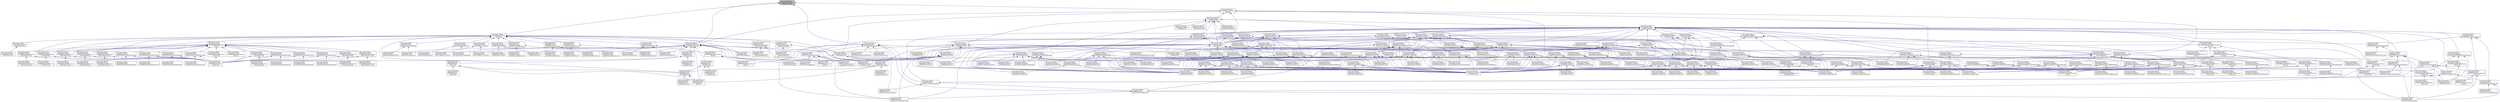 digraph "OMCompiler/3rdParty/Ipopt/Ipopt/src/Interfaces/IpReturnCodes.hpp"
{
  edge [fontname="Helvetica",fontsize="10",labelfontname="Helvetica",labelfontsize="10"];
  node [fontname="Helvetica",fontsize="10",shape=record];
  Node2 [label="OMCompiler/3rdParty\l/Ipopt/Ipopt/src/Interfaces\l/IpReturnCodes.hpp",height=0.2,width=0.4,color="black", fillcolor="grey75", style="filled", fontcolor="black"];
  Node2 -> Node3 [dir="back",color="midnightblue",fontsize="10",style="solid",fontname="Helvetica"];
  Node3 [label="OMCompiler/3rdParty\l/Ipopt/Ipopt/contrib\l/sIPOPT/src/SensUtils.hpp",height=0.2,width=0.4,color="black", fillcolor="white", style="filled",URL="$dc/d3c/_sens_utils_8hpp.html"];
  Node3 -> Node4 [dir="back",color="midnightblue",fontsize="10",style="solid",fontname="Helvetica"];
  Node4 [label="OMCompiler/3rdParty\l/Ipopt/Ipopt/contrib\l/sIPOPT/AmplSolver/SensAmpl\lTNLP.cpp",height=0.2,width=0.4,color="black", fillcolor="white", style="filled",URL="$da/d77/_sens_ampl_t_n_l_p_8cpp.html"];
  Node3 -> Node5 [dir="back",color="midnightblue",fontsize="10",style="solid",fontname="Helvetica"];
  Node5 [label="OMCompiler/3rdParty\l/Ipopt/Ipopt/contrib\l/sIPOPT/src/SensAlgorithm.hpp",height=0.2,width=0.4,color="black", fillcolor="white", style="filled",URL="$dd/d72/_sens_algorithm_8hpp.html"];
  Node5 -> Node6 [dir="back",color="midnightblue",fontsize="10",style="solid",fontname="Helvetica"];
  Node6 [label="OMCompiler/3rdParty\l/Ipopt/Ipopt/contrib\l/sIPOPT/src/SensAlgorithm.cpp",height=0.2,width=0.4,color="black", fillcolor="white", style="filled",URL="$dd/d54/_sens_algorithm_8cpp.html"];
  Node5 -> Node7 [dir="back",color="midnightblue",fontsize="10",style="solid",fontname="Helvetica"];
  Node7 [label="OMCompiler/3rdParty\l/Ipopt/Ipopt/contrib\l/sIPOPT/src/SensBuilder.hpp",height=0.2,width=0.4,color="black", fillcolor="white", style="filled",URL="$d3/d9c/_sens_builder_8hpp.html"];
  Node7 -> Node8 [dir="back",color="midnightblue",fontsize="10",style="solid",fontname="Helvetica"];
  Node8 [label="OMCompiler/3rdParty\l/Ipopt/Ipopt/contrib\l/sIPOPT/src/SensApplication.cpp",height=0.2,width=0.4,color="black", fillcolor="white", style="filled",URL="$d7/dda/_sens_application_8cpp.html"];
  Node7 -> Node9 [dir="back",color="midnightblue",fontsize="10",style="solid",fontname="Helvetica"];
  Node9 [label="OMCompiler/3rdParty\l/Ipopt/Ipopt/contrib\l/sIPOPT/src/SensBuilder.cpp",height=0.2,width=0.4,color="black", fillcolor="white", style="filled",URL="$d8/dfc/_sens_builder_8cpp.html"];
  Node3 -> Node6 [dir="back",color="midnightblue",fontsize="10",style="solid",fontname="Helvetica"];
  Node3 -> Node10 [dir="back",color="midnightblue",fontsize="10",style="solid",fontname="Helvetica"];
  Node10 [label="OMCompiler/3rdParty\l/Ipopt/Ipopt/contrib\l/sIPOPT/src/SensApplication.hpp",height=0.2,width=0.4,color="black", fillcolor="white", style="filled",URL="$d1/d29/_sens_application_8hpp.html"];
  Node10 -> Node11 [dir="back",color="midnightblue",fontsize="10",style="solid",fontname="Helvetica"];
  Node11 [label="OMCompiler/3rdParty\l/Ipopt/Ipopt/contrib\l/sIPOPT/AmplSolver/ampl\l_sipopt.cpp",height=0.2,width=0.4,color="black", fillcolor="white", style="filled",URL="$d0/db4/ampl__sipopt_8cpp.html"];
  Node10 -> Node12 [dir="back",color="midnightblue",fontsize="10",style="solid",fontname="Helvetica"];
  Node12 [label="OMCompiler/3rdParty\l/Ipopt/Ipopt/contrib\l/sIPOPT/examples/parametric\l_cpp/parametric_driver.cpp",height=0.2,width=0.4,color="black", fillcolor="white", style="filled",URL="$d9/dd5/parametric__driver_8cpp.html"];
  Node10 -> Node13 [dir="back",color="midnightblue",fontsize="10",style="solid",fontname="Helvetica"];
  Node13 [label="OMCompiler/3rdParty\l/Ipopt/Ipopt/contrib\l/sIPOPT/examples/redhess\l_cpp/redhess_cpp.cpp",height=0.2,width=0.4,color="black", fillcolor="white", style="filled",URL="$dc/dea/redhess__cpp_8cpp.html"];
  Node10 -> Node8 [dir="back",color="midnightblue",fontsize="10",style="solid",fontname="Helvetica"];
  Node10 -> Node14 [dir="back",color="midnightblue",fontsize="10",style="solid",fontname="Helvetica"];
  Node14 [label="OMCompiler/3rdParty\l/Ipopt/Ipopt/contrib\l/sIPOPT/src/SensRegOp.cpp",height=0.2,width=0.4,color="black", fillcolor="white", style="filled",URL="$d8/d85/_sens_reg_op_8cpp.html"];
  Node3 -> Node7 [dir="back",color="midnightblue",fontsize="10",style="solid",fontname="Helvetica"];
  Node3 -> Node8 [dir="back",color="midnightblue",fontsize="10",style="solid",fontname="Helvetica"];
  Node3 -> Node15 [dir="back",color="midnightblue",fontsize="10",style="solid",fontname="Helvetica"];
  Node15 [label="OMCompiler/3rdParty\l/Ipopt/Ipopt/contrib\l/sIPOPT/src/SensIndexSchurData.cpp",height=0.2,width=0.4,color="black", fillcolor="white", style="filled",URL="$d2/d33/_sens_index_schur_data_8cpp.html"];
  Node3 -> Node16 [dir="back",color="midnightblue",fontsize="10",style="solid",fontname="Helvetica"];
  Node16 [label="OMCompiler/3rdParty\l/Ipopt/Ipopt/contrib\l/sIPOPT/src/SensMetadataMeasurement.cpp",height=0.2,width=0.4,color="black", fillcolor="white", style="filled",URL="$de/da0/_sens_metadata_measurement_8cpp.html"];
  Node3 -> Node17 [dir="back",color="midnightblue",fontsize="10",style="solid",fontname="Helvetica"];
  Node17 [label="OMCompiler/3rdParty\l/Ipopt/Ipopt/contrib\l/sIPOPT/src/SensUtils.cpp",height=0.2,width=0.4,color="black", fillcolor="white", style="filled",URL="$d6/d97/_sens_utils_8cpp.html"];
  Node2 -> Node18 [dir="back",color="midnightblue",fontsize="10",style="solid",fontname="Helvetica"];
  Node18 [label="OMCompiler/3rdParty\l/Ipopt/Ipopt/src/Interfaces\l/IpTNLP.hpp",height=0.2,width=0.4,color="black", fillcolor="white", style="filled",URL="$d3/da8/_ip_t_n_l_p_8hpp.html"];
  Node18 -> Node19 [dir="back",color="midnightblue",fontsize="10",style="solid",fontname="Helvetica"];
  Node19 [label="OMCompiler/3rdParty\l/Ipopt/Ipopt/contrib\l/JavaInterface/jipopt.cpp",height=0.2,width=0.4,color="black", fillcolor="white", style="filled",URL="$d2/db8/jipopt_8cpp.html"];
  Node18 -> Node20 [dir="back",color="midnightblue",fontsize="10",style="solid",fontname="Helvetica"];
  Node20 [label="OMCompiler/3rdParty\l/Ipopt/Ipopt/contrib\l/MatlabInterface/src\l/matlabprogram.hpp",height=0.2,width=0.4,color="black", fillcolor="white", style="filled",URL="$db/d4a/matlabprogram_8hpp.html"];
  Node20 -> Node21 [dir="back",color="midnightblue",fontsize="10",style="solid",fontname="Helvetica"];
  Node21 [label="OMCompiler/3rdParty\l/Ipopt/Ipopt/contrib\l/MatlabInterface/src\l/ipopt.cpp",height=0.2,width=0.4,color="black", fillcolor="white", style="filled",URL="$d4/d35/ipopt_8cpp.html"];
  Node20 -> Node22 [dir="back",color="midnightblue",fontsize="10",style="solid",fontname="Helvetica"];
  Node22 [label="OMCompiler/3rdParty\l/Ipopt/Ipopt/contrib\l/MatlabInterface/src\l/matlabprogram.cpp",height=0.2,width=0.4,color="black", fillcolor="white", style="filled",URL="$d7/d8c/matlabprogram_8cpp.html"];
  Node18 -> Node23 [dir="back",color="midnightblue",fontsize="10",style="solid",fontname="Helvetica"];
  Node23 [label="OMCompiler/3rdParty\l/Ipopt/Ipopt/contrib\l/RInterface/src/IpoptRNLP.hpp",height=0.2,width=0.4,color="black", fillcolor="white", style="filled",URL="$d2/d29/_ipopt_r_n_l_p_8hpp.html"];
  Node23 -> Node24 [dir="back",color="midnightblue",fontsize="10",style="solid",fontname="Helvetica"];
  Node24 [label="OMCompiler/3rdParty\l/Ipopt/Ipopt/contrib\l/RInterface/src/ipoptr.cpp",height=0.2,width=0.4,color="black", fillcolor="white", style="filled",URL="$dc/d65/ipoptr_8cpp.html"];
  Node23 -> Node25 [dir="back",color="midnightblue",fontsize="10",style="solid",fontname="Helvetica"];
  Node25 [label="OMCompiler/3rdParty\l/Ipopt/Ipopt/contrib\l/RInterface/src/IpoptRNLP.cpp",height=0.2,width=0.4,color="black", fillcolor="white", style="filled",URL="$d8/d39/_ipopt_r_n_l_p_8cpp.html"];
  Node18 -> Node26 [dir="back",color="midnightblue",fontsize="10",style="solid",fontname="Helvetica"];
  Node26 [label="OMCompiler/3rdParty\l/Ipopt/Ipopt/contrib\l/sIPOPT/examples/parametric\l_cpp/parametricTNLP.hpp",height=0.2,width=0.4,color="black", fillcolor="white", style="filled",URL="$df/dba/parametric_t_n_l_p_8hpp.html"];
  Node26 -> Node12 [dir="back",color="midnightblue",fontsize="10",style="solid",fontname="Helvetica"];
  Node26 -> Node27 [dir="back",color="midnightblue",fontsize="10",style="solid",fontname="Helvetica"];
  Node27 [label="OMCompiler/3rdParty\l/Ipopt/Ipopt/contrib\l/sIPOPT/examples/parametric\l_cpp/parametricTNLP.cpp",height=0.2,width=0.4,color="black", fillcolor="white", style="filled",URL="$de/d3c/parametric_t_n_l_p_8cpp.html"];
  Node18 -> Node28 [dir="back",color="midnightblue",fontsize="10",style="solid",fontname="Helvetica"];
  Node28 [label="OMCompiler/3rdParty\l/Ipopt/Ipopt/contrib\l/sIPOPT/examples/redhess\l_cpp/MySensTNLP.hpp",height=0.2,width=0.4,color="black", fillcolor="white", style="filled",URL="$d9/d00/_my_sens_t_n_l_p_8hpp.html"];
  Node28 -> Node29 [dir="back",color="midnightblue",fontsize="10",style="solid",fontname="Helvetica"];
  Node29 [label="OMCompiler/3rdParty\l/Ipopt/Ipopt/contrib\l/sIPOPT/examples/redhess\l_cpp/MySensTNLP.cpp",height=0.2,width=0.4,color="black", fillcolor="white", style="filled",URL="$de/d19/_my_sens_t_n_l_p_8cpp.html"];
  Node28 -> Node13 [dir="back",color="midnightblue",fontsize="10",style="solid",fontname="Helvetica"];
  Node18 -> Node30 [dir="back",color="midnightblue",fontsize="10",style="solid",fontname="Helvetica"];
  Node30 [label="OMCompiler/3rdParty\l/Ipopt/Ipopt/examples\l/Cpp_example/MyNLP.hpp",height=0.2,width=0.4,color="black", fillcolor="white", style="filled",URL="$d6/dd9/_my_n_l_p_8hpp.html"];
  Node30 -> Node31 [dir="back",color="midnightblue",fontsize="10",style="solid",fontname="Helvetica"];
  Node31 [label="OMCompiler/3rdParty\l/Ipopt/Ipopt/examples\l/Cpp_example/cpp_example.cpp",height=0.2,width=0.4,color="black", fillcolor="white", style="filled",URL="$da/d07/cpp__example_8cpp.html"];
  Node30 -> Node32 [dir="back",color="midnightblue",fontsize="10",style="solid",fontname="Helvetica"];
  Node32 [label="OMCompiler/3rdParty\l/Ipopt/Ipopt/examples\l/Cpp_example/MyNLP.cpp",height=0.2,width=0.4,color="black", fillcolor="white", style="filled",URL="$d7/d54/_my_n_l_p_8cpp.html"];
  Node18 -> Node33 [dir="back",color="midnightblue",fontsize="10",style="solid",fontname="Helvetica"];
  Node33 [label="OMCompiler/3rdParty\l/Ipopt/Ipopt/examples\l/hs071_cpp/hs071_nlp.hpp",height=0.2,width=0.4,color="black", fillcolor="white", style="filled",URL="$de/d79/hs071__nlp_8hpp.html"];
  Node33 -> Node34 [dir="back",color="midnightblue",fontsize="10",style="solid",fontname="Helvetica"];
  Node34 [label="OMCompiler/3rdParty\l/Ipopt/Ipopt/examples\l/hs071_cpp/hs071_main.cpp",height=0.2,width=0.4,color="black", fillcolor="white", style="filled",URL="$d3/d57/hs071__main_8cpp.html"];
  Node33 -> Node35 [dir="back",color="midnightblue",fontsize="10",style="solid",fontname="Helvetica"];
  Node35 [label="OMCompiler/3rdParty\l/Ipopt/Ipopt/examples\l/hs071_cpp/hs071_nlp.cpp",height=0.2,width=0.4,color="black", fillcolor="white", style="filled",URL="$d4/d7f/hs071__nlp_8cpp.html"];
  Node18 -> Node36 [dir="back",color="midnightblue",fontsize="10",style="solid",fontname="Helvetica"];
  Node36 [label="OMCompiler/3rdParty\l/Ipopt/Ipopt/examples\l/ScalableProblems/Registered\lTNLP.hpp",height=0.2,width=0.4,color="black", fillcolor="white", style="filled",URL="$d9/dcb/_registered_t_n_l_p_8hpp.html"];
  Node36 -> Node37 [dir="back",color="midnightblue",fontsize="10",style="solid",fontname="Helvetica"];
  Node37 [label="OMCompiler/3rdParty\l/Ipopt/Ipopt/examples\l/ScalableProblems/LuksanVlcek1.hpp",height=0.2,width=0.4,color="black", fillcolor="white", style="filled",URL="$d9/db5/_luksan_vlcek1_8hpp.html"];
  Node37 -> Node38 [dir="back",color="midnightblue",fontsize="10",style="solid",fontname="Helvetica"];
  Node38 [label="OMCompiler/3rdParty\l/Ipopt/Ipopt/examples\l/ScalableProblems/LuksanVlcek1.cpp",height=0.2,width=0.4,color="black", fillcolor="white", style="filled",URL="$df/d24/_luksan_vlcek1_8cpp.html"];
  Node37 -> Node39 [dir="back",color="midnightblue",fontsize="10",style="solid",fontname="Helvetica"];
  Node39 [label="OMCompiler/3rdParty\l/Ipopt/Ipopt/examples\l/ScalableProblems/solve\l_problem.cpp",height=0.2,width=0.4,color="black", fillcolor="white", style="filled",URL="$dc/daa/solve__problem_8cpp.html"];
  Node36 -> Node40 [dir="back",color="midnightblue",fontsize="10",style="solid",fontname="Helvetica"];
  Node40 [label="OMCompiler/3rdParty\l/Ipopt/Ipopt/examples\l/ScalableProblems/LuksanVlcek2.hpp",height=0.2,width=0.4,color="black", fillcolor="white", style="filled",URL="$d8/df0/_luksan_vlcek2_8hpp.html"];
  Node40 -> Node41 [dir="back",color="midnightblue",fontsize="10",style="solid",fontname="Helvetica"];
  Node41 [label="OMCompiler/3rdParty\l/Ipopt/Ipopt/examples\l/ScalableProblems/LuksanVlcek2.cpp",height=0.2,width=0.4,color="black", fillcolor="white", style="filled",URL="$da/de3/_luksan_vlcek2_8cpp.html"];
  Node40 -> Node39 [dir="back",color="midnightblue",fontsize="10",style="solid",fontname="Helvetica"];
  Node36 -> Node42 [dir="back",color="midnightblue",fontsize="10",style="solid",fontname="Helvetica"];
  Node42 [label="OMCompiler/3rdParty\l/Ipopt/Ipopt/examples\l/ScalableProblems/LuksanVlcek3.hpp",height=0.2,width=0.4,color="black", fillcolor="white", style="filled",URL="$d3/d20/_luksan_vlcek3_8hpp.html"];
  Node42 -> Node43 [dir="back",color="midnightblue",fontsize="10",style="solid",fontname="Helvetica"];
  Node43 [label="OMCompiler/3rdParty\l/Ipopt/Ipopt/examples\l/ScalableProblems/LuksanVlcek3.cpp",height=0.2,width=0.4,color="black", fillcolor="white", style="filled",URL="$d4/d93/_luksan_vlcek3_8cpp.html"];
  Node42 -> Node39 [dir="back",color="midnightblue",fontsize="10",style="solid",fontname="Helvetica"];
  Node36 -> Node44 [dir="back",color="midnightblue",fontsize="10",style="solid",fontname="Helvetica"];
  Node44 [label="OMCompiler/3rdParty\l/Ipopt/Ipopt/examples\l/ScalableProblems/LuksanVlcek4.hpp",height=0.2,width=0.4,color="black", fillcolor="white", style="filled",URL="$de/d40/_luksan_vlcek4_8hpp.html"];
  Node44 -> Node45 [dir="back",color="midnightblue",fontsize="10",style="solid",fontname="Helvetica"];
  Node45 [label="OMCompiler/3rdParty\l/Ipopt/Ipopt/examples\l/ScalableProblems/LuksanVlcek4.cpp",height=0.2,width=0.4,color="black", fillcolor="white", style="filled",URL="$de/da5/_luksan_vlcek4_8cpp.html"];
  Node44 -> Node39 [dir="back",color="midnightblue",fontsize="10",style="solid",fontname="Helvetica"];
  Node36 -> Node46 [dir="back",color="midnightblue",fontsize="10",style="solid",fontname="Helvetica"];
  Node46 [label="OMCompiler/3rdParty\l/Ipopt/Ipopt/examples\l/ScalableProblems/LuksanVlcek5.hpp",height=0.2,width=0.4,color="black", fillcolor="white", style="filled",URL="$d0/d18/_luksan_vlcek5_8hpp.html"];
  Node46 -> Node47 [dir="back",color="midnightblue",fontsize="10",style="solid",fontname="Helvetica"];
  Node47 [label="OMCompiler/3rdParty\l/Ipopt/Ipopt/examples\l/ScalableProblems/LuksanVlcek5.cpp",height=0.2,width=0.4,color="black", fillcolor="white", style="filled",URL="$db/d33/_luksan_vlcek5_8cpp.html"];
  Node46 -> Node39 [dir="back",color="midnightblue",fontsize="10",style="solid",fontname="Helvetica"];
  Node36 -> Node48 [dir="back",color="midnightblue",fontsize="10",style="solid",fontname="Helvetica"];
  Node48 [label="OMCompiler/3rdParty\l/Ipopt/Ipopt/examples\l/ScalableProblems/LuksanVlcek6.hpp",height=0.2,width=0.4,color="black", fillcolor="white", style="filled",URL="$da/dc9/_luksan_vlcek6_8hpp.html"];
  Node48 -> Node49 [dir="back",color="midnightblue",fontsize="10",style="solid",fontname="Helvetica"];
  Node49 [label="OMCompiler/3rdParty\l/Ipopt/Ipopt/examples\l/ScalableProblems/LuksanVlcek6.cpp",height=0.2,width=0.4,color="black", fillcolor="white", style="filled",URL="$d4/d03/_luksan_vlcek6_8cpp.html"];
  Node48 -> Node39 [dir="back",color="midnightblue",fontsize="10",style="solid",fontname="Helvetica"];
  Node36 -> Node50 [dir="back",color="midnightblue",fontsize="10",style="solid",fontname="Helvetica"];
  Node50 [label="OMCompiler/3rdParty\l/Ipopt/Ipopt/examples\l/ScalableProblems/LuksanVlcek7.hpp",height=0.2,width=0.4,color="black", fillcolor="white", style="filled",URL="$d7/d1a/_luksan_vlcek7_8hpp.html"];
  Node50 -> Node51 [dir="back",color="midnightblue",fontsize="10",style="solid",fontname="Helvetica"];
  Node51 [label="OMCompiler/3rdParty\l/Ipopt/Ipopt/examples\l/ScalableProblems/LuksanVlcek7.cpp",height=0.2,width=0.4,color="black", fillcolor="white", style="filled",URL="$d9/da4/_luksan_vlcek7_8cpp.html"];
  Node50 -> Node39 [dir="back",color="midnightblue",fontsize="10",style="solid",fontname="Helvetica"];
  Node36 -> Node52 [dir="back",color="midnightblue",fontsize="10",style="solid",fontname="Helvetica"];
  Node52 [label="OMCompiler/3rdParty\l/Ipopt/Ipopt/examples\l/ScalableProblems/Mittelmann\lBndryCntrlDiri.hpp",height=0.2,width=0.4,color="black", fillcolor="white", style="filled",URL="$d9/d07/_mittelmann_bndry_cntrl_diri_8hpp.html"];
  Node52 -> Node53 [dir="back",color="midnightblue",fontsize="10",style="solid",fontname="Helvetica"];
  Node53 [label="OMCompiler/3rdParty\l/Ipopt/Ipopt/examples\l/ScalableProblems/Mittelmann\lBndryCntrlDiri.cpp",height=0.2,width=0.4,color="black", fillcolor="white", style="filled",URL="$db/d3d/_mittelmann_bndry_cntrl_diri_8cpp.html"];
  Node52 -> Node39 [dir="back",color="midnightblue",fontsize="10",style="solid",fontname="Helvetica"];
  Node36 -> Node54 [dir="back",color="midnightblue",fontsize="10",style="solid",fontname="Helvetica"];
  Node54 [label="OMCompiler/3rdParty\l/Ipopt/Ipopt/examples\l/ScalableProblems/Mittelmann\lBndryCntrlDiri3D.hpp",height=0.2,width=0.4,color="black", fillcolor="white", style="filled",URL="$de/dea/_mittelmann_bndry_cntrl_diri3_d_8hpp.html"];
  Node54 -> Node55 [dir="back",color="midnightblue",fontsize="10",style="solid",fontname="Helvetica"];
  Node55 [label="OMCompiler/3rdParty\l/Ipopt/Ipopt/examples\l/ScalableProblems/Mittelmann\lBndryCntrlDiri3D.cpp",height=0.2,width=0.4,color="black", fillcolor="white", style="filled",URL="$db/db7/_mittelmann_bndry_cntrl_diri3_d_8cpp.html"];
  Node54 -> Node39 [dir="back",color="midnightblue",fontsize="10",style="solid",fontname="Helvetica"];
  Node36 -> Node56 [dir="back",color="midnightblue",fontsize="10",style="solid",fontname="Helvetica"];
  Node56 [label="OMCompiler/3rdParty\l/Ipopt/Ipopt/examples\l/ScalableProblems/Mittelmann\lBndryCntrlDiri3D_27.hpp",height=0.2,width=0.4,color="black", fillcolor="white", style="filled",URL="$d6/d58/_mittelmann_bndry_cntrl_diri3_d__27_8hpp.html"];
  Node56 -> Node57 [dir="back",color="midnightblue",fontsize="10",style="solid",fontname="Helvetica"];
  Node57 [label="OMCompiler/3rdParty\l/Ipopt/Ipopt/examples\l/ScalableProblems/Mittelmann\lBndryCntrlDiri3D_27.cpp",height=0.2,width=0.4,color="black", fillcolor="white", style="filled",URL="$d6/d8d/_mittelmann_bndry_cntrl_diri3_d__27_8cpp.html"];
  Node56 -> Node39 [dir="back",color="midnightblue",fontsize="10",style="solid",fontname="Helvetica"];
  Node36 -> Node58 [dir="back",color="midnightblue",fontsize="10",style="solid",fontname="Helvetica"];
  Node58 [label="OMCompiler/3rdParty\l/Ipopt/Ipopt/examples\l/ScalableProblems/Mittelmann\lBndryCntrlDiri3Dsin.hpp",height=0.2,width=0.4,color="black", fillcolor="white", style="filled",URL="$d5/da7/_mittelmann_bndry_cntrl_diri3_dsin_8hpp.html"];
  Node58 -> Node59 [dir="back",color="midnightblue",fontsize="10",style="solid",fontname="Helvetica"];
  Node59 [label="OMCompiler/3rdParty\l/Ipopt/Ipopt/examples\l/ScalableProblems/Mittelmann\lBndryCntrlDiri3Dsin.cpp",height=0.2,width=0.4,color="black", fillcolor="white", style="filled",URL="$d9/d08/_mittelmann_bndry_cntrl_diri3_dsin_8cpp.html"];
  Node58 -> Node39 [dir="back",color="midnightblue",fontsize="10",style="solid",fontname="Helvetica"];
  Node36 -> Node60 [dir="back",color="midnightblue",fontsize="10",style="solid",fontname="Helvetica"];
  Node60 [label="OMCompiler/3rdParty\l/Ipopt/Ipopt/examples\l/ScalableProblems/Mittelmann\lBndryCntrlNeum.hpp",height=0.2,width=0.4,color="black", fillcolor="white", style="filled",URL="$d7/d21/_mittelmann_bndry_cntrl_neum_8hpp.html"];
  Node60 -> Node61 [dir="back",color="midnightblue",fontsize="10",style="solid",fontname="Helvetica"];
  Node61 [label="OMCompiler/3rdParty\l/Ipopt/Ipopt/examples\l/ScalableProblems/Mittelmann\lBndryCntrlNeum.cpp",height=0.2,width=0.4,color="black", fillcolor="white", style="filled",URL="$dd/d46/_mittelmann_bndry_cntrl_neum_8cpp.html"];
  Node60 -> Node39 [dir="back",color="midnightblue",fontsize="10",style="solid",fontname="Helvetica"];
  Node36 -> Node62 [dir="back",color="midnightblue",fontsize="10",style="solid",fontname="Helvetica"];
  Node62 [label="OMCompiler/3rdParty\l/Ipopt/Ipopt/examples\l/ScalableProblems/Mittelmann\lDistCntrlDiri.hpp",height=0.2,width=0.4,color="black", fillcolor="white", style="filled",URL="$d0/d81/_mittelmann_dist_cntrl_diri_8hpp.html"];
  Node62 -> Node63 [dir="back",color="midnightblue",fontsize="10",style="solid",fontname="Helvetica"];
  Node63 [label="OMCompiler/3rdParty\l/Ipopt/Ipopt/examples\l/ScalableProblems/Mittelmann\lDistCntrlDiri.cpp",height=0.2,width=0.4,color="black", fillcolor="white", style="filled",URL="$d6/d39/_mittelmann_dist_cntrl_diri_8cpp.html"];
  Node62 -> Node39 [dir="back",color="midnightblue",fontsize="10",style="solid",fontname="Helvetica"];
  Node36 -> Node64 [dir="back",color="midnightblue",fontsize="10",style="solid",fontname="Helvetica"];
  Node64 [label="OMCompiler/3rdParty\l/Ipopt/Ipopt/examples\l/ScalableProblems/Mittelmann\lDistCntrlNeumA.hpp",height=0.2,width=0.4,color="black", fillcolor="white", style="filled",URL="$df/d24/_mittelmann_dist_cntrl_neum_a_8hpp.html"];
  Node64 -> Node65 [dir="back",color="midnightblue",fontsize="10",style="solid",fontname="Helvetica"];
  Node65 [label="OMCompiler/3rdParty\l/Ipopt/Ipopt/examples\l/ScalableProblems/Mittelmann\lDistCntrlNeumA.cpp",height=0.2,width=0.4,color="black", fillcolor="white", style="filled",URL="$dd/d49/_mittelmann_dist_cntrl_neum_a_8cpp.html"];
  Node64 -> Node39 [dir="back",color="midnightblue",fontsize="10",style="solid",fontname="Helvetica"];
  Node36 -> Node66 [dir="back",color="midnightblue",fontsize="10",style="solid",fontname="Helvetica"];
  Node66 [label="OMCompiler/3rdParty\l/Ipopt/Ipopt/examples\l/ScalableProblems/Mittelmann\lDistCntrlNeumB.hpp",height=0.2,width=0.4,color="black", fillcolor="white", style="filled",URL="$df/db8/_mittelmann_dist_cntrl_neum_b_8hpp.html"];
  Node66 -> Node67 [dir="back",color="midnightblue",fontsize="10",style="solid",fontname="Helvetica"];
  Node67 [label="OMCompiler/3rdParty\l/Ipopt/Ipopt/examples\l/ScalableProblems/Mittelmann\lDistCntrlNeumB.cpp",height=0.2,width=0.4,color="black", fillcolor="white", style="filled",URL="$dd/ddc/_mittelmann_dist_cntrl_neum_b_8cpp.html"];
  Node66 -> Node39 [dir="back",color="midnightblue",fontsize="10",style="solid",fontname="Helvetica"];
  Node36 -> Node68 [dir="back",color="midnightblue",fontsize="10",style="solid",fontname="Helvetica"];
  Node68 [label="OMCompiler/3rdParty\l/Ipopt/Ipopt/examples\l/ScalableProblems/Mittelmann\lParaCntrl.hpp",height=0.2,width=0.4,color="black", fillcolor="white", style="filled",URL="$d0/d9b/_mittelmann_para_cntrl_8hpp.html"];
  Node68 -> Node39 [dir="back",color="midnightblue",fontsize="10",style="solid",fontname="Helvetica"];
  Node36 -> Node69 [dir="back",color="midnightblue",fontsize="10",style="solid",fontname="Helvetica"];
  Node69 [label="OMCompiler/3rdParty\l/Ipopt/Ipopt/examples\l/ScalableProblems/Registered\lTNLP.cpp",height=0.2,width=0.4,color="black", fillcolor="white", style="filled",URL="$d1/d78/_registered_t_n_l_p_8cpp.html"];
  Node36 -> Node39 [dir="back",color="midnightblue",fontsize="10",style="solid",fontname="Helvetica"];
  Node18 -> Node60 [dir="back",color="midnightblue",fontsize="10",style="solid",fontname="Helvetica"];
  Node18 -> Node62 [dir="back",color="midnightblue",fontsize="10",style="solid",fontname="Helvetica"];
  Node18 -> Node64 [dir="back",color="midnightblue",fontsize="10",style="solid",fontname="Helvetica"];
  Node18 -> Node66 [dir="back",color="midnightblue",fontsize="10",style="solid",fontname="Helvetica"];
  Node18 -> Node70 [dir="back",color="midnightblue",fontsize="10",style="solid",fontname="Helvetica"];
  Node70 [label="OMCompiler/3rdParty\l/Ipopt/Ipopt/src/Apps\l/AmplSolver/AmplTNLP.hpp",height=0.2,width=0.4,color="black", fillcolor="white", style="filled",URL="$d2/def/_ampl_t_n_l_p_8hpp.html"];
  Node70 -> Node71 [dir="back",color="midnightblue",fontsize="10",style="solid",fontname="Helvetica"];
  Node71 [label="OMCompiler/3rdParty\l/Ipopt/Ipopt/contrib\l/sIPOPT/AmplSolver/SensAmpl\lTNLP.hpp",height=0.2,width=0.4,color="black", fillcolor="white", style="filled",URL="$d2/d94/_sens_ampl_t_n_l_p_8hpp.html"];
  Node71 -> Node11 [dir="back",color="midnightblue",fontsize="10",style="solid",fontname="Helvetica"];
  Node71 -> Node4 [dir="back",color="midnightblue",fontsize="10",style="solid",fontname="Helvetica"];
  Node70 -> Node72 [dir="back",color="midnightblue",fontsize="10",style="solid",fontname="Helvetica"];
  Node72 [label="OMCompiler/3rdParty\l/Ipopt/Ipopt/src/Apps\l/AmplSolver/ampl_ipopt.cpp",height=0.2,width=0.4,color="black", fillcolor="white", style="filled",URL="$de/d6a/ampl__ipopt_8cpp.html"];
  Node70 -> Node73 [dir="back",color="midnightblue",fontsize="10",style="solid",fontname="Helvetica"];
  Node73 [label="OMCompiler/3rdParty\l/Ipopt/Ipopt/src/Apps\l/AmplSolver/AmplTNLP.cpp",height=0.2,width=0.4,color="black", fillcolor="white", style="filled",URL="$d2/d59/_ampl_t_n_l_p_8cpp.html"];
  Node18 -> Node74 [dir="back",color="midnightblue",fontsize="10",style="solid",fontname="Helvetica"];
  Node74 [label="OMCompiler/3rdParty\l/Ipopt/Ipopt/src/Interfaces\l/IpIpoptApplication.hpp",height=0.2,width=0.4,color="black", fillcolor="white", style="filled",URL="$df/d9f/_ip_ipopt_application_8hpp.html"];
  Node74 -> Node19 [dir="back",color="midnightblue",fontsize="10",style="solid",fontname="Helvetica"];
  Node74 -> Node75 [dir="back",color="midnightblue",fontsize="10",style="solid",fontname="Helvetica"];
  Node75 [label="OMCompiler/3rdParty\l/Ipopt/Ipopt/contrib\l/MatlabInterface/src\l/ipoptoptions.hpp",height=0.2,width=0.4,color="black", fillcolor="white", style="filled",URL="$de/d3f/ipoptoptions_8hpp.html"];
  Node75 -> Node76 [dir="back",color="midnightblue",fontsize="10",style="solid",fontname="Helvetica"];
  Node76 [label="OMCompiler/3rdParty\l/Ipopt/Ipopt/contrib\l/MatlabInterface/src\l/options.hpp",height=0.2,width=0.4,color="black", fillcolor="white", style="filled",URL="$df/dae/_ipopt_2_ipopt_2contrib_2_matlab_interface_2src_2options_8hpp.html"];
  Node76 -> Node21 [dir="back",color="midnightblue",fontsize="10",style="solid",fontname="Helvetica"];
  Node76 -> Node20 [dir="back",color="midnightblue",fontsize="10",style="solid",fontname="Helvetica"];
  Node76 -> Node77 [dir="back",color="midnightblue",fontsize="10",style="solid",fontname="Helvetica"];
  Node77 [label="OMCompiler/3rdParty\l/Ipopt/Ipopt/contrib\l/MatlabInterface/src\l/options.cpp",height=0.2,width=0.4,color="black", fillcolor="white", style="filled",URL="$dd/d61/_ipopt_2_ipopt_2contrib_2_matlab_interface_2src_2options_8cpp.html"];
  Node75 -> Node78 [dir="back",color="midnightblue",fontsize="10",style="solid",fontname="Helvetica"];
  Node78 [label="OMCompiler/3rdParty\l/Ipopt/Ipopt/contrib\l/MatlabInterface/src\l/ipoptoptions.cpp",height=0.2,width=0.4,color="black", fillcolor="white", style="filled",URL="$d3/daa/ipoptoptions_8cpp.html"];
  Node74 -> Node79 [dir="back",color="midnightblue",fontsize="10",style="solid",fontname="Helvetica"];
  Node79 [label="OMCompiler/3rdParty\l/Ipopt/Ipopt/contrib\l/MatlabInterface/src\l/matlabinfo.hpp",height=0.2,width=0.4,color="black", fillcolor="white", style="filled",URL="$dd/ded/matlabinfo_8hpp.html"];
  Node79 -> Node21 [dir="back",color="midnightblue",fontsize="10",style="solid",fontname="Helvetica"];
  Node79 -> Node20 [dir="back",color="midnightblue",fontsize="10",style="solid",fontname="Helvetica"];
  Node79 -> Node80 [dir="back",color="midnightblue",fontsize="10",style="solid",fontname="Helvetica"];
  Node80 [label="OMCompiler/3rdParty\l/Ipopt/Ipopt/contrib\l/MatlabInterface/src\l/matlabinfo.cpp",height=0.2,width=0.4,color="black", fillcolor="white", style="filled",URL="$d1/d8f/matlabinfo_8cpp.html"];
  Node74 -> Node21 [dir="back",color="midnightblue",fontsize="10",style="solid",fontname="Helvetica"];
  Node74 -> Node24 [dir="back",color="midnightblue",fontsize="10",style="solid",fontname="Helvetica"];
  Node74 -> Node11 [dir="back",color="midnightblue",fontsize="10",style="solid",fontname="Helvetica"];
  Node74 -> Node12 [dir="back",color="midnightblue",fontsize="10",style="solid",fontname="Helvetica"];
  Node74 -> Node13 [dir="back",color="midnightblue",fontsize="10",style="solid",fontname="Helvetica"];
  Node74 -> Node10 [dir="back",color="midnightblue",fontsize="10",style="solid",fontname="Helvetica"];
  Node74 -> Node31 [dir="back",color="midnightblue",fontsize="10",style="solid",fontname="Helvetica"];
  Node74 -> Node34 [dir="back",color="midnightblue",fontsize="10",style="solid",fontname="Helvetica"];
  Node74 -> Node39 [dir="back",color="midnightblue",fontsize="10",style="solid",fontname="Helvetica"];
  Node74 -> Node72 [dir="back",color="midnightblue",fontsize="10",style="solid",fontname="Helvetica"];
  Node74 -> Node81 [dir="back",color="midnightblue",fontsize="10",style="solid",fontname="Helvetica"];
  Node81 [label="OMCompiler/3rdParty\l/Ipopt/Ipopt/src/Interfaces\l/IpInterfacesRegOp.cpp",height=0.2,width=0.4,color="black", fillcolor="white", style="filled",URL="$d7/dee/_ip_interfaces_reg_op_8cpp.html"];
  Node74 -> Node82 [dir="back",color="midnightblue",fontsize="10",style="solid",fontname="Helvetica"];
  Node82 [label="OMCompiler/3rdParty\l/Ipopt/Ipopt/src/Interfaces\l/IpIpoptApplication.cpp",height=0.2,width=0.4,color="black", fillcolor="white", style="filled",URL="$de/de4/_ip_ipopt_application_8cpp.html"];
  Node74 -> Node83 [dir="back",color="midnightblue",fontsize="10",style="solid",fontname="Helvetica"];
  Node83 [label="OMCompiler/3rdParty\l/Ipopt/Ipopt/src/Interfaces\l/IpStdCInterface.cpp",height=0.2,width=0.4,color="black", fillcolor="white", style="filled",URL="$d8/dc4/_ip_std_c_interface_8cpp.html"];
  Node74 -> Node84 [dir="back",color="midnightblue",fontsize="10",style="solid",fontname="Helvetica"];
  Node84 [label="OMCompiler/3rdParty\l/Ipopt/Ipopt/tutorial\l/CodingExercise/Cpp/1\l-skeleton/TutorialCpp_main.cpp",height=0.2,width=0.4,color="black", fillcolor="white", style="filled",URL="$d5/d8b/1-skeleton_2_tutorial_cpp__main_8cpp.html"];
  Node74 -> Node85 [dir="back",color="midnightblue",fontsize="10",style="solid",fontname="Helvetica"];
  Node85 [label="OMCompiler/3rdParty\l/Ipopt/Ipopt/tutorial\l/CodingExercise/Cpp/2\l-mistake/TutorialCpp_main.cpp",height=0.2,width=0.4,color="black", fillcolor="white", style="filled",URL="$db/d64/2-mistake_2_tutorial_cpp__main_8cpp.html"];
  Node74 -> Node86 [dir="back",color="midnightblue",fontsize="10",style="solid",fontname="Helvetica"];
  Node86 [label="OMCompiler/3rdParty\l/Ipopt/Ipopt/tutorial\l/CodingExercise/Cpp/3\l-solution/TutorialCpp_main.cpp",height=0.2,width=0.4,color="black", fillcolor="white", style="filled",URL="$db/da1/3-solution_2_tutorial_cpp__main_8cpp.html"];
  Node18 -> Node87 [dir="back",color="midnightblue",fontsize="10",style="solid",fontname="Helvetica"];
  Node87 [label="OMCompiler/3rdParty\l/Ipopt/Ipopt/src/Interfaces\l/IpTNLPAdapter.hpp",height=0.2,width=0.4,color="black", fillcolor="white", style="filled",URL="$d0/d7d/_ip_t_n_l_p_adapter_8hpp.html"];
  Node87 -> Node88 [dir="back",color="midnightblue",fontsize="10",style="solid",fontname="Helvetica"];
  Node88 [label="OMCompiler/3rdParty\l/Ipopt/Ipopt/contrib\l/MatlabInterface/src\l/callbackfunctions.hpp",height=0.2,width=0.4,color="black", fillcolor="white", style="filled",URL="$d4/df9/callbackfunctions_8hpp.html"];
  Node88 -> Node89 [dir="back",color="midnightblue",fontsize="10",style="solid",fontname="Helvetica"];
  Node89 [label="OMCompiler/3rdParty\l/Ipopt/Ipopt/contrib\l/MatlabInterface/src\l/callbackfunctions.cpp",height=0.2,width=0.4,color="black", fillcolor="white", style="filled",URL="$d6/da3/callbackfunctions_8cpp.html"];
  Node88 -> Node21 [dir="back",color="midnightblue",fontsize="10",style="solid",fontname="Helvetica"];
  Node88 -> Node20 [dir="back",color="midnightblue",fontsize="10",style="solid",fontname="Helvetica"];
  Node87 -> Node81 [dir="back",color="midnightblue",fontsize="10",style="solid",fontname="Helvetica"];
  Node87 -> Node82 [dir="back",color="midnightblue",fontsize="10",style="solid",fontname="Helvetica"];
  Node87 -> Node90 [dir="back",color="midnightblue",fontsize="10",style="solid",fontname="Helvetica"];
  Node90 [label="OMCompiler/3rdParty\l/Ipopt/Ipopt/src/Interfaces\l/IpTNLPAdapter.cpp",height=0.2,width=0.4,color="black", fillcolor="white", style="filled",URL="$d6/d49/_ip_t_n_l_p_adapter_8cpp.html"];
  Node18 -> Node91 [dir="back",color="midnightblue",fontsize="10",style="solid",fontname="Helvetica"];
  Node91 [label="OMCompiler/3rdParty\l/Ipopt/Ipopt/src/Interfaces\l/IpStdInterfaceTNLP.hpp",height=0.2,width=0.4,color="black", fillcolor="white", style="filled",URL="$d5/d46/_ip_std_interface_t_n_l_p_8hpp.html"];
  Node91 -> Node83 [dir="back",color="midnightblue",fontsize="10",style="solid",fontname="Helvetica"];
  Node91 -> Node92 [dir="back",color="midnightblue",fontsize="10",style="solid",fontname="Helvetica"];
  Node92 [label="OMCompiler/3rdParty\l/Ipopt/Ipopt/src/Interfaces\l/IpStdInterfaceTNLP.cpp",height=0.2,width=0.4,color="black", fillcolor="white", style="filled",URL="$d3/d76/_ip_std_interface_t_n_l_p_8cpp.html"];
  Node18 -> Node93 [dir="back",color="midnightblue",fontsize="10",style="solid",fontname="Helvetica"];
  Node93 [label="OMCompiler/3rdParty\l/Ipopt/Ipopt/src/Interfaces\l/IpTNLPReducer.hpp",height=0.2,width=0.4,color="black", fillcolor="white", style="filled",URL="$d0/df4/_ip_t_n_l_p_reducer_8hpp.html"];
  Node93 -> Node94 [dir="back",color="midnightblue",fontsize="10",style="solid",fontname="Helvetica"];
  Node94 [label="OMCompiler/3rdParty\l/Ipopt/Ipopt/src/Interfaces\l/IpTNLPReducer.cpp",height=0.2,width=0.4,color="black", fillcolor="white", style="filled",URL="$d8/dc7/_ip_t_n_l_p_reducer_8cpp.html"];
  Node18 -> Node95 [dir="back",color="midnightblue",fontsize="10",style="solid",fontname="Helvetica"];
  Node95 [label="OMCompiler/3rdParty\l/Ipopt/Ipopt/tutorial\l/CodingExercise/Cpp/1\l-skeleton/TutorialCpp_nlp.hpp",height=0.2,width=0.4,color="black", fillcolor="white", style="filled",URL="$d9/de3/1-skeleton_2_tutorial_cpp__nlp_8hpp.html"];
  Node95 -> Node84 [dir="back",color="midnightblue",fontsize="10",style="solid",fontname="Helvetica"];
  Node95 -> Node96 [dir="back",color="midnightblue",fontsize="10",style="solid",fontname="Helvetica"];
  Node96 [label="OMCompiler/3rdParty\l/Ipopt/Ipopt/tutorial\l/CodingExercise/Cpp/1\l-skeleton/TutorialCpp_nlp.cpp",height=0.2,width=0.4,color="black", fillcolor="white", style="filled",URL="$d1/d6b/1-skeleton_2_tutorial_cpp__nlp_8cpp.html"];
  Node18 -> Node97 [dir="back",color="midnightblue",fontsize="10",style="solid",fontname="Helvetica"];
  Node97 [label="OMCompiler/3rdParty\l/Ipopt/Ipopt/tutorial\l/CodingExercise/Cpp/2\l-mistake/TutorialCpp_nlp.hpp",height=0.2,width=0.4,color="black", fillcolor="white", style="filled",URL="$d3/dc3/2-mistake_2_tutorial_cpp__nlp_8hpp.html"];
  Node97 -> Node85 [dir="back",color="midnightblue",fontsize="10",style="solid",fontname="Helvetica"];
  Node97 -> Node98 [dir="back",color="midnightblue",fontsize="10",style="solid",fontname="Helvetica"];
  Node98 [label="OMCompiler/3rdParty\l/Ipopt/Ipopt/tutorial\l/CodingExercise/Cpp/2\l-mistake/TutorialCpp_nlp.cpp",height=0.2,width=0.4,color="black", fillcolor="white", style="filled",URL="$d1/ddc/2-mistake_2_tutorial_cpp__nlp_8cpp.html"];
  Node18 -> Node99 [dir="back",color="midnightblue",fontsize="10",style="solid",fontname="Helvetica"];
  Node99 [label="OMCompiler/3rdParty\l/Ipopt/Ipopt/tutorial\l/CodingExercise/Cpp/3\l-solution/TutorialCpp_nlp.hpp",height=0.2,width=0.4,color="black", fillcolor="white", style="filled",URL="$d5/ddc/3-solution_2_tutorial_cpp__nlp_8hpp.html"];
  Node99 -> Node86 [dir="back",color="midnightblue",fontsize="10",style="solid",fontname="Helvetica"];
  Node99 -> Node100 [dir="back",color="midnightblue",fontsize="10",style="solid",fontname="Helvetica"];
  Node100 [label="OMCompiler/3rdParty\l/Ipopt/Ipopt/tutorial\l/CodingExercise/Cpp/3\l-solution/TutorialCpp_nlp.cpp",height=0.2,width=0.4,color="black", fillcolor="white", style="filled",URL="$d3/d54/3-solution_2_tutorial_cpp__nlp_8cpp.html"];
  Node2 -> Node101 [dir="back",color="midnightblue",fontsize="10",style="solid",fontname="Helvetica"];
  Node101 [label="OMCompiler/3rdParty\l/Ipopt/Ipopt/src/Interfaces\l/IpNLP.hpp",height=0.2,width=0.4,color="black", fillcolor="white", style="filled",URL="$dc/d46/_ip_n_l_p_8hpp.html"];
  Node101 -> Node102 [dir="back",color="midnightblue",fontsize="10",style="solid",fontname="Helvetica"];
  Node102 [label="OMCompiler/3rdParty\l/Ipopt/Ipopt/src/Algorithm\l/IpIpoptNLP.hpp",height=0.2,width=0.4,color="black", fillcolor="white", style="filled",URL="$de/d56/_ip_ipopt_n_l_p_8hpp.html"];
  Node102 -> Node103 [dir="back",color="midnightblue",fontsize="10",style="solid",fontname="Helvetica"];
  Node103 [label="OMCompiler/3rdParty\l/Ipopt/Ipopt/src/Algorithm\l/Inexact/IpInexactCq.cpp",height=0.2,width=0.4,color="black", fillcolor="white", style="filled",URL="$d9/d79/_ip_inexact_cq_8cpp.html"];
  Node102 -> Node104 [dir="back",color="midnightblue",fontsize="10",style="solid",fontname="Helvetica"];
  Node104 [label="OMCompiler/3rdParty\l/Ipopt/Ipopt/src/Algorithm\l/IpAlgStrategy.hpp",height=0.2,width=0.4,color="black", fillcolor="white", style="filled",URL="$d8/dc6/_ip_alg_strategy_8hpp.html"];
  Node104 -> Node5 [dir="back",color="midnightblue",fontsize="10",style="solid",fontname="Helvetica"];
  Node104 -> Node105 [dir="back",color="midnightblue",fontsize="10",style="solid",fontname="Helvetica"];
  Node105 [label="OMCompiler/3rdParty\l/Ipopt/Ipopt/contrib\l/sIPOPT/src/SensStepCalc.hpp",height=0.2,width=0.4,color="black", fillcolor="white", style="filled",URL="$de/d13/_sens_step_calc_8hpp.html"];
  Node105 -> Node5 [dir="back",color="midnightblue",fontsize="10",style="solid",fontname="Helvetica"];
  Node105 -> Node106 [dir="back",color="midnightblue",fontsize="10",style="solid",fontname="Helvetica"];
  Node106 [label="OMCompiler/3rdParty\l/Ipopt/Ipopt/contrib\l/sIPOPT/src/SensStdStepCalc.hpp",height=0.2,width=0.4,color="black", fillcolor="white", style="filled",URL="$db/d02/_sens_std_step_calc_8hpp.html"];
  Node106 -> Node9 [dir="back",color="midnightblue",fontsize="10",style="solid",fontname="Helvetica"];
  Node106 -> Node107 [dir="back",color="midnightblue",fontsize="10",style="solid",fontname="Helvetica"];
  Node107 [label="OMCompiler/3rdParty\l/Ipopt/Ipopt/contrib\l/sIPOPT/src/SensStdStepCalc.cpp",height=0.2,width=0.4,color="black", fillcolor="white", style="filled",URL="$de/dd8/_sens_std_step_calc_8cpp.html"];
  Node104 -> Node108 [dir="back",color="midnightblue",fontsize="10",style="solid",fontname="Helvetica"];
  Node108 [label="OMCompiler/3rdParty\l/Ipopt/Ipopt/contrib\l/sIPOPT/src/SensPCalculator.hpp",height=0.2,width=0.4,color="black", fillcolor="white", style="filled",URL="$dc/d7c/_sens_p_calculator_8hpp.html"];
  Node108 -> Node109 [dir="back",color="midnightblue",fontsize="10",style="solid",fontname="Helvetica"];
  Node109 [label="OMCompiler/3rdParty\l/Ipopt/Ipopt/contrib\l/sIPOPT/src/SensSchurDriver.hpp",height=0.2,width=0.4,color="black", fillcolor="white", style="filled",URL="$dc/d0f/_sens_schur_driver_8hpp.html"];
  Node109 -> Node105 [dir="back",color="midnightblue",fontsize="10",style="solid",fontname="Helvetica"];
  Node109 -> Node5 [dir="back",color="midnightblue",fontsize="10",style="solid",fontname="Helvetica"];
  Node109 -> Node110 [dir="back",color="midnightblue",fontsize="10",style="solid",fontname="Helvetica"];
  Node110 [label="OMCompiler/3rdParty\l/Ipopt/Ipopt/contrib\l/sIPOPT/src/SensDenseGenSchur\lDriver.hpp",height=0.2,width=0.4,color="black", fillcolor="white", style="filled",URL="$d2/d6d/_sens_dense_gen_schur_driver_8hpp.html"];
  Node110 -> Node9 [dir="back",color="midnightblue",fontsize="10",style="solid",fontname="Helvetica"];
  Node110 -> Node111 [dir="back",color="midnightblue",fontsize="10",style="solid",fontname="Helvetica"];
  Node111 [label="OMCompiler/3rdParty\l/Ipopt/Ipopt/contrib\l/sIPOPT/src/SensDenseGenSchur\lDriver.cpp",height=0.2,width=0.4,color="black", fillcolor="white", style="filled",URL="$d2/d9c/_sens_dense_gen_schur_driver_8cpp.html"];
  Node108 -> Node112 [dir="back",color="midnightblue",fontsize="10",style="solid",fontname="Helvetica"];
  Node112 [label="OMCompiler/3rdParty\l/Ipopt/Ipopt/contrib\l/sIPOPT/src/SensReducedHessian\lCalculator.hpp",height=0.2,width=0.4,color="black", fillcolor="white", style="filled",URL="$de/d05/_sens_reduced_hessian_calculator_8hpp.html"];
  Node112 -> Node7 [dir="back",color="midnightblue",fontsize="10",style="solid",fontname="Helvetica"];
  Node112 -> Node113 [dir="back",color="midnightblue",fontsize="10",style="solid",fontname="Helvetica"];
  Node113 [label="OMCompiler/3rdParty\l/Ipopt/Ipopt/contrib\l/sIPOPT/src/SensReducedHessian\lCalculator.cpp",height=0.2,width=0.4,color="black", fillcolor="white", style="filled",URL="$d1/d49/_sens_reduced_hessian_calculator_8cpp.html"];
  Node108 -> Node9 [dir="back",color="midnightblue",fontsize="10",style="solid",fontname="Helvetica"];
  Node108 -> Node114 [dir="back",color="midnightblue",fontsize="10",style="solid",fontname="Helvetica"];
  Node114 [label="OMCompiler/3rdParty\l/Ipopt/Ipopt/contrib\l/sIPOPT/src/SensIndexPCalculator.hpp",height=0.2,width=0.4,color="black", fillcolor="white", style="filled",URL="$d4/d2b/_sens_index_p_calculator_8hpp.html"];
  Node114 -> Node9 [dir="back",color="midnightblue",fontsize="10",style="solid",fontname="Helvetica"];
  Node114 -> Node115 [dir="back",color="midnightblue",fontsize="10",style="solid",fontname="Helvetica"];
  Node115 [label="OMCompiler/3rdParty\l/Ipopt/Ipopt/contrib\l/sIPOPT/src/SensIndexPCalculator.cpp",height=0.2,width=0.4,color="black", fillcolor="white", style="filled",URL="$d0/d1b/_sens_index_p_calculator_8cpp.html"];
  Node104 -> Node116 [dir="back",color="midnightblue",fontsize="10",style="solid",fontname="Helvetica"];
  Node116 [label="OMCompiler/3rdParty\l/Ipopt/Ipopt/contrib\l/sIPOPT/src/SensBacksolver.hpp",height=0.2,width=0.4,color="black", fillcolor="white", style="filled",URL="$de/df7/_sens_backsolver_8hpp.html"];
  Node116 -> Node117 [dir="back",color="midnightblue",fontsize="10",style="solid",fontname="Helvetica"];
  Node117 [label="OMCompiler/3rdParty\l/Ipopt/Ipopt/contrib\l/sIPOPT/src/SensSimpleBacksolver.hpp",height=0.2,width=0.4,color="black", fillcolor="white", style="filled",URL="$d0/d89/_sens_simple_backsolver_8hpp.html"];
  Node117 -> Node108 [dir="back",color="midnightblue",fontsize="10",style="solid",fontname="Helvetica"];
  Node117 -> Node118 [dir="back",color="midnightblue",fontsize="10",style="solid",fontname="Helvetica"];
  Node118 [label="OMCompiler/3rdParty\l/Ipopt/Ipopt/contrib\l/sIPOPT/src/SensSimpleBacksolver.cpp",height=0.2,width=0.4,color="black", fillcolor="white", style="filled",URL="$df/d9c/_sens_simple_backsolver_8cpp.html"];
  Node116 -> Node110 [dir="back",color="midnightblue",fontsize="10",style="solid",fontname="Helvetica"];
  Node116 -> Node106 [dir="back",color="midnightblue",fontsize="10",style="solid",fontname="Helvetica"];
  Node104 -> Node112 [dir="back",color="midnightblue",fontsize="10",style="solid",fontname="Helvetica"];
  Node104 -> Node119 [dir="back",color="midnightblue",fontsize="10",style="solid",fontname="Helvetica"];
  Node119 [label="OMCompiler/3rdParty\l/Ipopt/Ipopt/contrib\l/sIPOPT/src/SensMetadataMeasurement.hpp",height=0.2,width=0.4,color="black", fillcolor="white", style="filled",URL="$d2/dcf/_sens_metadata_measurement_8hpp.html"];
  Node119 -> Node9 [dir="back",color="midnightblue",fontsize="10",style="solid",fontname="Helvetica"];
  Node119 -> Node16 [dir="back",color="midnightblue",fontsize="10",style="solid",fontname="Helvetica"];
  Node104 -> Node120 [dir="back",color="midnightblue",fontsize="10",style="solid",fontname="Helvetica"];
  Node120 [label="OMCompiler/3rdParty\l/Ipopt/Ipopt/src/Algorithm\l/Inexact/IpInexactNormalStepCalc.hpp",height=0.2,width=0.4,color="black", fillcolor="white", style="filled",URL="$d8/d28/_ip_inexact_normal_step_calc_8hpp.html"];
  Node120 -> Node121 [dir="back",color="midnightblue",fontsize="10",style="solid",fontname="Helvetica"];
  Node121 [label="OMCompiler/3rdParty\l/Ipopt/Ipopt/src/Algorithm\l/Inexact/IpInexactDoglegNormal.hpp",height=0.2,width=0.4,color="black", fillcolor="white", style="filled",URL="$d1/de6/_ip_inexact_dogleg_normal_8hpp.html"];
  Node121 -> Node122 [dir="back",color="midnightblue",fontsize="10",style="solid",fontname="Helvetica"];
  Node122 [label="OMCompiler/3rdParty\l/Ipopt/Ipopt/src/Algorithm\l/Inexact/IpInexactAlgBuilder.cpp",height=0.2,width=0.4,color="black", fillcolor="white", style="filled",URL="$d4/d9d/_ip_inexact_alg_builder_8cpp.html"];
  Node121 -> Node123 [dir="back",color="midnightblue",fontsize="10",style="solid",fontname="Helvetica"];
  Node123 [label="OMCompiler/3rdParty\l/Ipopt/Ipopt/src/Algorithm\l/Inexact/IpInexactDoglegNormal.cpp",height=0.2,width=0.4,color="black", fillcolor="white", style="filled",URL="$d3/d76/_ip_inexact_dogleg_normal_8cpp.html"];
  Node121 -> Node124 [dir="back",color="midnightblue",fontsize="10",style="solid",fontname="Helvetica"];
  Node124 [label="OMCompiler/3rdParty\l/Ipopt/Ipopt/src/Algorithm\l/Inexact/IpInexactRegOp.cpp",height=0.2,width=0.4,color="black", fillcolor="white", style="filled",URL="$d2/d5b/_ip_inexact_reg_op_8cpp.html"];
  Node120 -> Node125 [dir="back",color="midnightblue",fontsize="10",style="solid",fontname="Helvetica"];
  Node125 [label="OMCompiler/3rdParty\l/Ipopt/Ipopt/src/Algorithm\l/Inexact/IpInexactSearchDirCalc.hpp",height=0.2,width=0.4,color="black", fillcolor="white", style="filled",URL="$dc/d76/_ip_inexact_search_dir_calc_8hpp.html"];
  Node125 -> Node122 [dir="back",color="midnightblue",fontsize="10",style="solid",fontname="Helvetica"];
  Node125 -> Node124 [dir="back",color="midnightblue",fontsize="10",style="solid",fontname="Helvetica"];
  Node125 -> Node126 [dir="back",color="midnightblue",fontsize="10",style="solid",fontname="Helvetica"];
  Node126 [label="OMCompiler/3rdParty\l/Ipopt/Ipopt/src/Algorithm\l/Inexact/IpInexactSearchDirCalc.cpp",height=0.2,width=0.4,color="black", fillcolor="white", style="filled",URL="$d3/db0/_ip_inexact_search_dir_calc_8cpp.html"];
  Node104 -> Node127 [dir="back",color="midnightblue",fontsize="10",style="solid",fontname="Helvetica"];
  Node127 [label="OMCompiler/3rdParty\l/Ipopt/Ipopt/src/Algorithm\l/Inexact/IpInexactNewtonNormal.hpp",height=0.2,width=0.4,color="black", fillcolor="white", style="filled",URL="$d3/d30/_ip_inexact_newton_normal_8hpp.html"];
  Node127 -> Node121 [dir="back",color="midnightblue",fontsize="10",style="solid",fontname="Helvetica"];
  Node127 -> Node122 [dir="back",color="midnightblue",fontsize="10",style="solid",fontname="Helvetica"];
  Node127 -> Node128 [dir="back",color="midnightblue",fontsize="10",style="solid",fontname="Helvetica"];
  Node128 [label="OMCompiler/3rdParty\l/Ipopt/Ipopt/src/Algorithm\l/Inexact/IpInexactNewtonNormal.cpp",height=0.2,width=0.4,color="black", fillcolor="white", style="filled",URL="$df/d72/_ip_inexact_newton_normal_8cpp.html"];
  Node127 -> Node124 [dir="back",color="midnightblue",fontsize="10",style="solid",fontname="Helvetica"];
  Node104 -> Node129 [dir="back",color="midnightblue",fontsize="10",style="solid",fontname="Helvetica"];
  Node129 [label="OMCompiler/3rdParty\l/Ipopt/Ipopt/src/Algorithm\l/Inexact/IpIterativeSolverTermination\lTester.hpp",height=0.2,width=0.4,color="black", fillcolor="white", style="filled",URL="$df/de2/_ip_iterative_solver_termination_tester_8hpp.html"];
  Node129 -> Node130 [dir="back",color="midnightblue",fontsize="10",style="solid",fontname="Helvetica"];
  Node130 [label="OMCompiler/3rdParty\l/Ipopt/Ipopt/src/Algorithm\l/Inexact/IpInexactNormalTermination\lTester.hpp",height=0.2,width=0.4,color="black", fillcolor="white", style="filled",URL="$d2/d09/_ip_inexact_normal_termination_tester_8hpp.html"];
  Node130 -> Node121 [dir="back",color="midnightblue",fontsize="10",style="solid",fontname="Helvetica"];
  Node130 -> Node122 [dir="back",color="midnightblue",fontsize="10",style="solid",fontname="Helvetica"];
  Node130 -> Node131 [dir="back",color="midnightblue",fontsize="10",style="solid",fontname="Helvetica"];
  Node131 [label="OMCompiler/3rdParty\l/Ipopt/Ipopt/src/Algorithm\l/Inexact/IpInexactNormalTermination\lTester.cpp",height=0.2,width=0.4,color="black", fillcolor="white", style="filled",URL="$d7/d64/_ip_inexact_normal_termination_tester_8cpp.html"];
  Node130 -> Node124 [dir="back",color="midnightblue",fontsize="10",style="solid",fontname="Helvetica"];
  Node129 -> Node132 [dir="back",color="midnightblue",fontsize="10",style="solid",fontname="Helvetica"];
  Node132 [label="OMCompiler/3rdParty\l/Ipopt/Ipopt/src/Algorithm\l/Inexact/IpIterativePardisoSolver\lInterface.hpp",height=0.2,width=0.4,color="black", fillcolor="white", style="filled",URL="$d8/dab/_ip_iterative_pardiso_solver_interface_8hpp.html"];
  Node132 -> Node122 [dir="back",color="midnightblue",fontsize="10",style="solid",fontname="Helvetica"];
  Node132 -> Node124 [dir="back",color="midnightblue",fontsize="10",style="solid",fontname="Helvetica"];
  Node132 -> Node133 [dir="back",color="midnightblue",fontsize="10",style="solid",fontname="Helvetica"];
  Node133 [label="OMCompiler/3rdParty\l/Ipopt/Ipopt/src/Algorithm\l/Inexact/IpIterativePardisoSolver\lInterface.cpp",height=0.2,width=0.4,color="black", fillcolor="white", style="filled",URL="$d7/d60/_ip_iterative_pardiso_solver_interface_8cpp.html"];
  Node129 -> Node134 [dir="back",color="midnightblue",fontsize="10",style="solid",fontname="Helvetica"];
  Node134 [label="OMCompiler/3rdParty\l/Ipopt/Ipopt/src/Algorithm\l/Inexact/IpInexactPDTermination\lTester.hpp",height=0.2,width=0.4,color="black", fillcolor="white", style="filled",URL="$df/d3f/_ip_inexact_p_d_termination_tester_8hpp.html"];
  Node134 -> Node122 [dir="back",color="midnightblue",fontsize="10",style="solid",fontname="Helvetica"];
  Node134 -> Node135 [dir="back",color="midnightblue",fontsize="10",style="solid",fontname="Helvetica"];
  Node135 [label="OMCompiler/3rdParty\l/Ipopt/Ipopt/src/Algorithm\l/Inexact/IpInexactPDTermination\lTester.cpp",height=0.2,width=0.4,color="black", fillcolor="white", style="filled",URL="$d4/d09/_ip_inexact_p_d_termination_tester_8cpp.html"];
  Node134 -> Node124 [dir="back",color="midnightblue",fontsize="10",style="solid",fontname="Helvetica"];
  Node129 -> Node136 [dir="back",color="midnightblue",fontsize="10",style="solid",fontname="Helvetica"];
  Node136 [label="OMCompiler/3rdParty\l/Ipopt/Ipopt/src/Algorithm\l/Inexact/IpInexactPDSolver.cpp",height=0.2,width=0.4,color="black", fillcolor="white", style="filled",URL="$d5/d19/_ip_inexact_p_d_solver_8cpp.html"];
  Node129 -> Node137 [dir="back",color="midnightblue",fontsize="10",style="solid",fontname="Helvetica"];
  Node137 [label="OMCompiler/3rdParty\l/Ipopt/Ipopt/src/Algorithm\l/Inexact/IpIterativeSolverTermination\lTester.cpp",height=0.2,width=0.4,color="black", fillcolor="white", style="filled",URL="$dc/d3b/_ip_iterative_solver_termination_tester_8cpp.html"];
  Node104 -> Node138 [dir="back",color="midnightblue",fontsize="10",style="solid",fontname="Helvetica"];
  Node138 [label="OMCompiler/3rdParty\l/Ipopt/Ipopt/src/Algorithm\l/Inexact/IpInexactPDSolver.hpp",height=0.2,width=0.4,color="black", fillcolor="white", style="filled",URL="$df/d0f/_ip_inexact_p_d_solver_8hpp.html"];
  Node138 -> Node125 [dir="back",color="midnightblue",fontsize="10",style="solid",fontname="Helvetica"];
  Node138 -> Node122 [dir="back",color="midnightblue",fontsize="10",style="solid",fontname="Helvetica"];
  Node138 -> Node136 [dir="back",color="midnightblue",fontsize="10",style="solid",fontname="Helvetica"];
  Node138 -> Node124 [dir="back",color="midnightblue",fontsize="10",style="solid",fontname="Helvetica"];
  Node104 -> Node139 [dir="back",color="midnightblue",fontsize="10",style="solid",fontname="Helvetica"];
  Node139 [label="OMCompiler/3rdParty\l/Ipopt/Ipopt/src/Algorithm\l/IpMuUpdate.hpp",height=0.2,width=0.4,color="black", fillcolor="white", style="filled",URL="$d1/d92/_ip_mu_update_8hpp.html"];
  Node139 -> Node140 [dir="back",color="midnightblue",fontsize="10",style="solid",fontname="Helvetica"];
  Node140 [label="OMCompiler/3rdParty\l/Ipopt/Ipopt/src/Algorithm\l/IpAdaptiveMuUpdate.hpp",height=0.2,width=0.4,color="black", fillcolor="white", style="filled",URL="$d7/d78/_ip_adaptive_mu_update_8hpp.html"];
  Node140 -> Node122 [dir="back",color="midnightblue",fontsize="10",style="solid",fontname="Helvetica"];
  Node140 -> Node141 [dir="back",color="midnightblue",fontsize="10",style="solid",fontname="Helvetica"];
  Node141 [label="OMCompiler/3rdParty\l/Ipopt/Ipopt/src/Algorithm\l/IpAdaptiveMuUpdate.cpp",height=0.2,width=0.4,color="black", fillcolor="white", style="filled",URL="$d9/dd5/_ip_adaptive_mu_update_8cpp.html"];
  Node140 -> Node142 [dir="back",color="midnightblue",fontsize="10",style="solid",fontname="Helvetica"];
  Node142 [label="OMCompiler/3rdParty\l/Ipopt/Ipopt/src/Algorithm\l/IpAlgBuilder.cpp",height=0.2,width=0.4,color="black", fillcolor="white", style="filled",URL="$df/d94/_ip_alg_builder_8cpp.html"];
  Node140 -> Node143 [dir="back",color="midnightblue",fontsize="10",style="solid",fontname="Helvetica"];
  Node143 [label="OMCompiler/3rdParty\l/Ipopt/Ipopt/src/Algorithm\l/IpAlgorithmRegOp.cpp",height=0.2,width=0.4,color="black", fillcolor="white", style="filled",URL="$dd/d80/_ip_algorithm_reg_op_8cpp.html"];
  Node139 -> Node144 [dir="back",color="midnightblue",fontsize="10",style="solid",fontname="Helvetica"];
  Node144 [label="OMCompiler/3rdParty\l/Ipopt/Ipopt/src/Algorithm\l/IpIpoptAlg.hpp",height=0.2,width=0.4,color="black", fillcolor="white", style="filled",URL="$d0/d77/_ip_ipopt_alg_8hpp.html"];
  Node144 -> Node11 [dir="back",color="midnightblue",fontsize="10",style="solid",fontname="Helvetica"];
  Node144 -> Node12 [dir="back",color="midnightblue",fontsize="10",style="solid",fontname="Helvetica"];
  Node144 -> Node13 [dir="back",color="midnightblue",fontsize="10",style="solid",fontname="Helvetica"];
  Node144 -> Node8 [dir="back",color="midnightblue",fontsize="10",style="solid",fontname="Helvetica"];
  Node144 -> Node145 [dir="back",color="midnightblue",fontsize="10",style="solid",fontname="Helvetica"];
  Node145 [label="OMCompiler/3rdParty\l/Ipopt/Ipopt/src/Algorithm\l/IpAlgBuilder.hpp",height=0.2,width=0.4,color="black", fillcolor="white", style="filled",URL="$d4/d4e/_ip_alg_builder_8hpp.html"];
  Node145 -> Node146 [dir="back",color="midnightblue",fontsize="10",style="solid",fontname="Helvetica"];
  Node146 [label="OMCompiler/3rdParty\l/Ipopt/Ipopt/src/Algorithm\l/Inexact/IpInexactAlgBuilder.hpp",height=0.2,width=0.4,color="black", fillcolor="white", style="filled",URL="$da/dc4/_ip_inexact_alg_builder_8hpp.html"];
  Node146 -> Node122 [dir="back",color="midnightblue",fontsize="10",style="solid",fontname="Helvetica"];
  Node146 -> Node124 [dir="back",color="midnightblue",fontsize="10",style="solid",fontname="Helvetica"];
  Node145 -> Node142 [dir="back",color="midnightblue",fontsize="10",style="solid",fontname="Helvetica"];
  Node145 -> Node143 [dir="back",color="midnightblue",fontsize="10",style="solid",fontname="Helvetica"];
  Node145 -> Node82 [dir="back",color="midnightblue",fontsize="10",style="solid",fontname="Helvetica"];
  Node144 -> Node147 [dir="back",color="midnightblue",fontsize="10",style="solid",fontname="Helvetica"];
  Node147 [label="OMCompiler/3rdParty\l/Ipopt/Ipopt/src/Algorithm\l/IpRestoMinC_1Nrm.hpp",height=0.2,width=0.4,color="black", fillcolor="white", style="filled",URL="$dd/dd8/_ip_resto_min_c__1_nrm_8hpp.html"];
  Node147 -> Node142 [dir="back",color="midnightblue",fontsize="10",style="solid",fontname="Helvetica"];
  Node147 -> Node143 [dir="back",color="midnightblue",fontsize="10",style="solid",fontname="Helvetica"];
  Node147 -> Node148 [dir="back",color="midnightblue",fontsize="10",style="solid",fontname="Helvetica"];
  Node148 [label="OMCompiler/3rdParty\l/Ipopt/Ipopt/src/Algorithm\l/IpRestoMinC_1Nrm.cpp",height=0.2,width=0.4,color="black", fillcolor="white", style="filled",URL="$dd/d95/_ip_resto_min_c__1_nrm_8cpp.html"];
  Node144 -> Node149 [dir="back",color="midnightblue",fontsize="10",style="solid",fontname="Helvetica"];
  Node149 [label="OMCompiler/3rdParty\l/Ipopt/Ipopt/src/Algorithm\l/IpRestoRestoPhase.hpp",height=0.2,width=0.4,color="black", fillcolor="white", style="filled",URL="$d4/daa/_ip_resto_resto_phase_8hpp.html"];
  Node149 -> Node142 [dir="back",color="midnightblue",fontsize="10",style="solid",fontname="Helvetica"];
  Node149 -> Node150 [dir="back",color="midnightblue",fontsize="10",style="solid",fontname="Helvetica"];
  Node150 [label="OMCompiler/3rdParty\l/Ipopt/Ipopt/src/Algorithm\l/IpRestoRestoPhase.cpp",height=0.2,width=0.4,color="black", fillcolor="white", style="filled",URL="$db/de3/_ip_resto_resto_phase_8cpp.html"];
  Node144 -> Node143 [dir="back",color="midnightblue",fontsize="10",style="solid",fontname="Helvetica"];
  Node144 -> Node151 [dir="back",color="midnightblue",fontsize="10",style="solid",fontname="Helvetica"];
  Node151 [label="OMCompiler/3rdParty\l/Ipopt/Ipopt/src/Algorithm\l/IpIpoptAlg.cpp",height=0.2,width=0.4,color="black", fillcolor="white", style="filled",URL="$d4/d0b/_ip_ipopt_alg_8cpp.html"];
  Node144 -> Node152 [dir="back",color="midnightblue",fontsize="10",style="solid",fontname="Helvetica"];
  Node152 [label="OMCompiler/3rdParty\l/Ipopt/Ipopt/src/contrib\l/CGPenalty/IpCGPenaltyLSAcceptor.hpp",height=0.2,width=0.4,color="black", fillcolor="white", style="filled",URL="$d4/d67/_ip_c_g_penalty_l_s_acceptor_8hpp.html"];
  Node152 -> Node142 [dir="back",color="midnightblue",fontsize="10",style="solid",fontname="Helvetica"];
  Node152 -> Node153 [dir="back",color="midnightblue",fontsize="10",style="solid",fontname="Helvetica"];
  Node153 [label="OMCompiler/3rdParty\l/Ipopt/Ipopt/src/contrib\l/CGPenalty/IpCGPenaltyLSAcceptor.cpp",height=0.2,width=0.4,color="black", fillcolor="white", style="filled",URL="$df/db6/_ip_c_g_penalty_l_s_acceptor_8cpp.html"];
  Node152 -> Node154 [dir="back",color="midnightblue",fontsize="10",style="solid",fontname="Helvetica"];
  Node154 [label="OMCompiler/3rdParty\l/Ipopt/Ipopt/src/contrib\l/CGPenalty/IpCGPenaltyRegOp.cpp",height=0.2,width=0.4,color="black", fillcolor="white", style="filled",URL="$d1/d8b/_ip_c_g_penalty_reg_op_8cpp.html"];
  Node144 -> Node153 [dir="back",color="midnightblue",fontsize="10",style="solid",fontname="Helvetica"];
  Node144 -> Node82 [dir="back",color="midnightblue",fontsize="10",style="solid",fontname="Helvetica"];
  Node139 -> Node155 [dir="back",color="midnightblue",fontsize="10",style="solid",fontname="Helvetica"];
  Node155 [label="OMCompiler/3rdParty\l/Ipopt/Ipopt/src/Algorithm\l/IpMonotoneMuUpdate.hpp",height=0.2,width=0.4,color="black", fillcolor="white", style="filled",URL="$df/d5c/_ip_monotone_mu_update_8hpp.html"];
  Node155 -> Node122 [dir="back",color="midnightblue",fontsize="10",style="solid",fontname="Helvetica"];
  Node155 -> Node142 [dir="back",color="midnightblue",fontsize="10",style="solid",fontname="Helvetica"];
  Node155 -> Node143 [dir="back",color="midnightblue",fontsize="10",style="solid",fontname="Helvetica"];
  Node155 -> Node156 [dir="back",color="midnightblue",fontsize="10",style="solid",fontname="Helvetica"];
  Node156 [label="OMCompiler/3rdParty\l/Ipopt/Ipopt/src/Algorithm\l/IpMonotoneMuUpdate.cpp",height=0.2,width=0.4,color="black", fillcolor="white", style="filled",URL="$db/d24/_ip_monotone_mu_update_8cpp.html"];
  Node104 -> Node157 [dir="back",color="midnightblue",fontsize="10",style="solid",fontname="Helvetica"];
  Node157 [label="OMCompiler/3rdParty\l/Ipopt/Ipopt/src/Algorithm\l/IpLineSearch.hpp",height=0.2,width=0.4,color="black", fillcolor="white", style="filled",URL="$d2/d38/_ip_line_search_8hpp.html"];
  Node157 -> Node140 [dir="back",color="midnightblue",fontsize="10",style="solid",fontname="Helvetica"];
  Node157 -> Node144 [dir="back",color="midnightblue",fontsize="10",style="solid",fontname="Helvetica"];
  Node157 -> Node158 [dir="back",color="midnightblue",fontsize="10",style="solid",fontname="Helvetica"];
  Node158 [label="OMCompiler/3rdParty\l/Ipopt/Ipopt/src/Algorithm\l/IpBacktrackingLineSearch.hpp",height=0.2,width=0.4,color="black", fillcolor="white", style="filled",URL="$da/d68/_ip_backtracking_line_search_8hpp.html"];
  Node158 -> Node122 [dir="back",color="midnightblue",fontsize="10",style="solid",fontname="Helvetica"];
  Node158 -> Node142 [dir="back",color="midnightblue",fontsize="10",style="solid",fontname="Helvetica"];
  Node158 -> Node143 [dir="back",color="midnightblue",fontsize="10",style="solid",fontname="Helvetica"];
  Node158 -> Node159 [dir="back",color="midnightblue",fontsize="10",style="solid",fontname="Helvetica"];
  Node159 [label="OMCompiler/3rdParty\l/Ipopt/Ipopt/src/Algorithm\l/IpBacktrackingLineSearch.cpp",height=0.2,width=0.4,color="black", fillcolor="white", style="filled",URL="$d1/dbf/_ip_backtracking_line_search_8cpp.html"];
  Node157 -> Node155 [dir="back",color="midnightblue",fontsize="10",style="solid",fontname="Helvetica"];
  Node104 -> Node160 [dir="back",color="midnightblue",fontsize="10",style="solid",fontname="Helvetica"];
  Node160 [label="OMCompiler/3rdParty\l/Ipopt/Ipopt/src/Algorithm\l/IpMuOracle.hpp",height=0.2,width=0.4,color="black", fillcolor="white", style="filled",URL="$de/d02/_ip_mu_oracle_8hpp.html"];
  Node160 -> Node140 [dir="back",color="midnightblue",fontsize="10",style="solid",fontname="Helvetica"];
  Node160 -> Node161 [dir="back",color="midnightblue",fontsize="10",style="solid",fontname="Helvetica"];
  Node161 [label="OMCompiler/3rdParty\l/Ipopt/Ipopt/src/Algorithm\l/IpQualityFunctionMuOracle.hpp",height=0.2,width=0.4,color="black", fillcolor="white", style="filled",URL="$d8/d29/_ip_quality_function_mu_oracle_8hpp.html"];
  Node161 -> Node140 [dir="back",color="midnightblue",fontsize="10",style="solid",fontname="Helvetica"];
  Node161 -> Node142 [dir="back",color="midnightblue",fontsize="10",style="solid",fontname="Helvetica"];
  Node161 -> Node143 [dir="back",color="midnightblue",fontsize="10",style="solid",fontname="Helvetica"];
  Node161 -> Node162 [dir="back",color="midnightblue",fontsize="10",style="solid",fontname="Helvetica"];
  Node162 [label="OMCompiler/3rdParty\l/Ipopt/Ipopt/src/Algorithm\l/IpQualityFunctionMuOracle.cpp",height=0.2,width=0.4,color="black", fillcolor="white", style="filled",URL="$d1/dd2/_ip_quality_function_mu_oracle_8cpp.html"];
  Node160 -> Node163 [dir="back",color="midnightblue",fontsize="10",style="solid",fontname="Helvetica"];
  Node163 [label="OMCompiler/3rdParty\l/Ipopt/Ipopt/src/Algorithm\l/IpLoqoMuOracle.hpp",height=0.2,width=0.4,color="black", fillcolor="white", style="filled",URL="$d9/def/_ip_loqo_mu_oracle_8hpp.html"];
  Node163 -> Node122 [dir="back",color="midnightblue",fontsize="10",style="solid",fontname="Helvetica"];
  Node163 -> Node142 [dir="back",color="midnightblue",fontsize="10",style="solid",fontname="Helvetica"];
  Node163 -> Node164 [dir="back",color="midnightblue",fontsize="10",style="solid",fontname="Helvetica"];
  Node164 [label="OMCompiler/3rdParty\l/Ipopt/Ipopt/src/Algorithm\l/IpLoqoMuOracle.cpp",height=0.2,width=0.4,color="black", fillcolor="white", style="filled",URL="$d6/d40/_ip_loqo_mu_oracle_8cpp.html"];
  Node160 -> Node165 [dir="back",color="midnightblue",fontsize="10",style="solid",fontname="Helvetica"];
  Node165 [label="OMCompiler/3rdParty\l/Ipopt/Ipopt/src/Algorithm\l/IpProbingMuOracle.hpp",height=0.2,width=0.4,color="black", fillcolor="white", style="filled",URL="$d7/d40/_ip_probing_mu_oracle_8hpp.html"];
  Node165 -> Node142 [dir="back",color="midnightblue",fontsize="10",style="solid",fontname="Helvetica"];
  Node165 -> Node143 [dir="back",color="midnightblue",fontsize="10",style="solid",fontname="Helvetica"];
  Node165 -> Node166 [dir="back",color="midnightblue",fontsize="10",style="solid",fontname="Helvetica"];
  Node166 [label="OMCompiler/3rdParty\l/Ipopt/Ipopt/src/Algorithm\l/IpProbingMuOracle.cpp",height=0.2,width=0.4,color="black", fillcolor="white", style="filled",URL="$dc/da4/_ip_probing_mu_oracle_8cpp.html"];
  Node104 -> Node167 [dir="back",color="midnightblue",fontsize="10",style="solid",fontname="Helvetica"];
  Node167 [label="OMCompiler/3rdParty\l/Ipopt/Ipopt/src/Algorithm\l/IpPDSystemSolver.hpp",height=0.2,width=0.4,color="black", fillcolor="white", style="filled",URL="$d0/de5/_ip_p_d_system_solver_8hpp.html"];
  Node167 -> Node117 [dir="back",color="midnightblue",fontsize="10",style="solid",fontname="Helvetica"];
  Node167 -> Node10 [dir="back",color="midnightblue",fontsize="10",style="solid",fontname="Helvetica"];
  Node167 -> Node7 [dir="back",color="midnightblue",fontsize="10",style="solid",fontname="Helvetica"];
  Node167 -> Node161 [dir="back",color="midnightblue",fontsize="10",style="solid",fontname="Helvetica"];
  Node167 -> Node168 [dir="back",color="midnightblue",fontsize="10",style="solid",fontname="Helvetica"];
  Node168 [label="OMCompiler/3rdParty\l/Ipopt/Ipopt/src/Algorithm\l/IpPDFullSpaceSolver.hpp",height=0.2,width=0.4,color="black", fillcolor="white", style="filled",URL="$d7/df1/_ip_p_d_full_space_solver_8hpp.html"];
  Node168 -> Node142 [dir="back",color="midnightblue",fontsize="10",style="solid",fontname="Helvetica"];
  Node168 -> Node143 [dir="back",color="midnightblue",fontsize="10",style="solid",fontname="Helvetica"];
  Node168 -> Node169 [dir="back",color="midnightblue",fontsize="10",style="solid",fontname="Helvetica"];
  Node169 [label="OMCompiler/3rdParty\l/Ipopt/Ipopt/src/Algorithm\l/IpPDFullSpaceSolver.cpp",height=0.2,width=0.4,color="black", fillcolor="white", style="filled",URL="$dd/db6/_ip_p_d_full_space_solver_8cpp.html"];
  Node167 -> Node170 [dir="back",color="midnightblue",fontsize="10",style="solid",fontname="Helvetica"];
  Node170 [label="OMCompiler/3rdParty\l/Ipopt/Ipopt/src/Algorithm\l/IpFilterLSAcceptor.hpp",height=0.2,width=0.4,color="black", fillcolor="white", style="filled",URL="$d1/d00/_ip_filter_l_s_acceptor_8hpp.html"];
  Node170 -> Node142 [dir="back",color="midnightblue",fontsize="10",style="solid",fontname="Helvetica"];
  Node170 -> Node171 [dir="back",color="midnightblue",fontsize="10",style="solid",fontname="Helvetica"];
  Node171 [label="OMCompiler/3rdParty\l/Ipopt/Ipopt/src/Algorithm\l/IpRestoFilterConvCheck.hpp",height=0.2,width=0.4,color="black", fillcolor="white", style="filled",URL="$db/d97/_ip_resto_filter_conv_check_8hpp.html"];
  Node171 -> Node142 [dir="back",color="midnightblue",fontsize="10",style="solid",fontname="Helvetica"];
  Node171 -> Node143 [dir="back",color="midnightblue",fontsize="10",style="solid",fontname="Helvetica"];
  Node171 -> Node172 [dir="back",color="midnightblue",fontsize="10",style="solid",fontname="Helvetica"];
  Node172 [label="OMCompiler/3rdParty\l/Ipopt/Ipopt/src/Algorithm\l/IpRestoFilterConvCheck.cpp",height=0.2,width=0.4,color="black", fillcolor="white", style="filled",URL="$d6/d85/_ip_resto_filter_conv_check_8cpp.html"];
  Node170 -> Node143 [dir="back",color="midnightblue",fontsize="10",style="solid",fontname="Helvetica"];
  Node170 -> Node173 [dir="back",color="midnightblue",fontsize="10",style="solid",fontname="Helvetica"];
  Node173 [label="OMCompiler/3rdParty\l/Ipopt/Ipopt/src/Algorithm\l/IpFilterLSAcceptor.cpp",height=0.2,width=0.4,color="black", fillcolor="white", style="filled",URL="$d5/d78/_ip_filter_l_s_acceptor_8cpp.html"];
  Node167 -> Node174 [dir="back",color="midnightblue",fontsize="10",style="solid",fontname="Helvetica"];
  Node174 [label="OMCompiler/3rdParty\l/Ipopt/Ipopt/src/Algorithm\l/IpPenaltyLSAcceptor.hpp",height=0.2,width=0.4,color="black", fillcolor="white", style="filled",URL="$d2/daa/_ip_penalty_l_s_acceptor_8hpp.html"];
  Node174 -> Node142 [dir="back",color="midnightblue",fontsize="10",style="solid",fontname="Helvetica"];
  Node174 -> Node175 [dir="back",color="midnightblue",fontsize="10",style="solid",fontname="Helvetica"];
  Node175 [label="OMCompiler/3rdParty\l/Ipopt/Ipopt/src/Algorithm\l/IpRestoPenaltyConvCheck.hpp",height=0.2,width=0.4,color="black", fillcolor="white", style="filled",URL="$dd/d69/_ip_resto_penalty_conv_check_8hpp.html"];
  Node175 -> Node142 [dir="back",color="midnightblue",fontsize="10",style="solid",fontname="Helvetica"];
  Node175 -> Node143 [dir="back",color="midnightblue",fontsize="10",style="solid",fontname="Helvetica"];
  Node175 -> Node176 [dir="back",color="midnightblue",fontsize="10",style="solid",fontname="Helvetica"];
  Node176 [label="OMCompiler/3rdParty\l/Ipopt/Ipopt/src/Algorithm\l/IpRestoPenaltyConvCheck.cpp",height=0.2,width=0.4,color="black", fillcolor="white", style="filled",URL="$d3/d0f/_ip_resto_penalty_conv_check_8cpp.html"];
  Node174 -> Node143 [dir="back",color="midnightblue",fontsize="10",style="solid",fontname="Helvetica"];
  Node174 -> Node177 [dir="back",color="midnightblue",fontsize="10",style="solid",fontname="Helvetica"];
  Node177 [label="OMCompiler/3rdParty\l/Ipopt/Ipopt/src/Algorithm\l/IpPenaltyLSAcceptor.cpp",height=0.2,width=0.4,color="black", fillcolor="white", style="filled",URL="$dc/d2b/_ip_penalty_l_s_acceptor_8cpp.html"];
  Node167 -> Node178 [dir="back",color="midnightblue",fontsize="10",style="solid",fontname="Helvetica"];
  Node178 [label="OMCompiler/3rdParty\l/Ipopt/Ipopt/src/Algorithm\l/IpPDSearchDirCalc.hpp",height=0.2,width=0.4,color="black", fillcolor="white", style="filled",URL="$d9/d75/_ip_p_d_search_dir_calc_8hpp.html"];
  Node178 -> Node11 [dir="back",color="midnightblue",fontsize="10",style="solid",fontname="Helvetica"];
  Node178 -> Node12 [dir="back",color="midnightblue",fontsize="10",style="solid",fontname="Helvetica"];
  Node178 -> Node13 [dir="back",color="midnightblue",fontsize="10",style="solid",fontname="Helvetica"];
  Node178 -> Node8 [dir="back",color="midnightblue",fontsize="10",style="solid",fontname="Helvetica"];
  Node178 -> Node142 [dir="back",color="midnightblue",fontsize="10",style="solid",fontname="Helvetica"];
  Node178 -> Node143 [dir="back",color="midnightblue",fontsize="10",style="solid",fontname="Helvetica"];
  Node178 -> Node179 [dir="back",color="midnightblue",fontsize="10",style="solid",fontname="Helvetica"];
  Node179 [label="OMCompiler/3rdParty\l/Ipopt/Ipopt/src/Algorithm\l/IpPDSearchDirCalc.cpp",height=0.2,width=0.4,color="black", fillcolor="white", style="filled",URL="$d7/db4/_ip_p_d_search_dir_calc_8cpp.html"];
  Node167 -> Node165 [dir="back",color="midnightblue",fontsize="10",style="solid",fontname="Helvetica"];
  Node167 -> Node180 [dir="back",color="midnightblue",fontsize="10",style="solid",fontname="Helvetica"];
  Node180 [label="OMCompiler/3rdParty\l/Ipopt/Ipopt/src/contrib\l/CGPenalty/IpPiecewisePenalty.hpp",height=0.2,width=0.4,color="black", fillcolor="white", style="filled",URL="$da/dec/_ip_piecewise_penalty_8hpp.html"];
  Node180 -> Node152 [dir="back",color="midnightblue",fontsize="10",style="solid",fontname="Helvetica"];
  Node180 -> Node181 [dir="back",color="midnightblue",fontsize="10",style="solid",fontname="Helvetica"];
  Node181 [label="OMCompiler/3rdParty\l/Ipopt/Ipopt/src/contrib\l/CGPenalty/IpPiecewisePenalty.cpp",height=0.2,width=0.4,color="black", fillcolor="white", style="filled",URL="$d1/d48/_ip_piecewise_penalty_8cpp.html"];
  Node167 -> Node152 [dir="back",color="midnightblue",fontsize="10",style="solid",fontname="Helvetica"];
  Node167 -> Node182 [dir="back",color="midnightblue",fontsize="10",style="solid",fontname="Helvetica"];
  Node182 [label="OMCompiler/3rdParty\l/Ipopt/Ipopt/src/contrib\l/CGPenalty/IpCGSearchDirCalc.hpp",height=0.2,width=0.4,color="black", fillcolor="white", style="filled",URL="$de/d33/_ip_c_g_search_dir_calc_8hpp.html"];
  Node182 -> Node142 [dir="back",color="midnightblue",fontsize="10",style="solid",fontname="Helvetica"];
  Node182 -> Node154 [dir="back",color="midnightblue",fontsize="10",style="solid",fontname="Helvetica"];
  Node182 -> Node183 [dir="back",color="midnightblue",fontsize="10",style="solid",fontname="Helvetica"];
  Node183 [label="OMCompiler/3rdParty\l/Ipopt/Ipopt/src/contrib\l/CGPenalty/IpCGSearchDirCalc.cpp",height=0.2,width=0.4,color="black", fillcolor="white", style="filled",URL="$d3/dc1/_ip_c_g_search_dir_calc_8cpp.html"];
  Node104 -> Node144 [dir="back",color="midnightblue",fontsize="10",style="solid",fontname="Helvetica"];
  Node104 -> Node184 [dir="back",color="midnightblue",fontsize="10",style="solid",fontname="Helvetica"];
  Node184 [label="OMCompiler/3rdParty\l/Ipopt/Ipopt/src/Algorithm\l/IpSearchDirCalculator.hpp",height=0.2,width=0.4,color="black", fillcolor="white", style="filled",URL="$dd/dfa/_ip_search_dir_calculator_8hpp.html"];
  Node184 -> Node125 [dir="back",color="midnightblue",fontsize="10",style="solid",fontname="Helvetica"];
  Node184 -> Node144 [dir="back",color="midnightblue",fontsize="10",style="solid",fontname="Helvetica"];
  Node184 -> Node178 [dir="back",color="midnightblue",fontsize="10",style="solid",fontname="Helvetica"];
  Node184 -> Node182 [dir="back",color="midnightblue",fontsize="10",style="solid",fontname="Helvetica"];
  Node104 -> Node185 [dir="back",color="midnightblue",fontsize="10",style="solid",fontname="Helvetica"];
  Node185 [label="OMCompiler/3rdParty\l/Ipopt/Ipopt/src/Algorithm\l/IpConvCheck.hpp",height=0.2,width=0.4,color="black", fillcolor="white", style="filled",URL="$dd/d0a/_ip_conv_check_8hpp.html"];
  Node185 -> Node144 [dir="back",color="midnightblue",fontsize="10",style="solid",fontname="Helvetica"];
  Node185 -> Node186 [dir="back",color="midnightblue",fontsize="10",style="solid",fontname="Helvetica"];
  Node186 [label="OMCompiler/3rdParty\l/Ipopt/Ipopt/src/Algorithm\l/IpOptErrorConvCheck.hpp",height=0.2,width=0.4,color="black", fillcolor="white", style="filled",URL="$d2/d2b/_ip_opt_error_conv_check_8hpp.html"];
  Node186 -> Node122 [dir="back",color="midnightblue",fontsize="10",style="solid",fontname="Helvetica"];
  Node186 -> Node142 [dir="back",color="midnightblue",fontsize="10",style="solid",fontname="Helvetica"];
  Node186 -> Node187 [dir="back",color="midnightblue",fontsize="10",style="solid",fontname="Helvetica"];
  Node187 [label="OMCompiler/3rdParty\l/Ipopt/Ipopt/src/Algorithm\l/IpRestoConvCheck.hpp",height=0.2,width=0.4,color="black", fillcolor="white", style="filled",URL="$d5/d36/_ip_resto_conv_check_8hpp.html"];
  Node187 -> Node171 [dir="back",color="midnightblue",fontsize="10",style="solid",fontname="Helvetica"];
  Node187 -> Node175 [dir="back",color="midnightblue",fontsize="10",style="solid",fontname="Helvetica"];
  Node187 -> Node143 [dir="back",color="midnightblue",fontsize="10",style="solid",fontname="Helvetica"];
  Node187 -> Node188 [dir="back",color="midnightblue",fontsize="10",style="solid",fontname="Helvetica"];
  Node188 [label="OMCompiler/3rdParty\l/Ipopt/Ipopt/src/Algorithm\l/IpRestoConvCheck.cpp",height=0.2,width=0.4,color="black", fillcolor="white", style="filled",URL="$d8/dd4/_ip_resto_conv_check_8cpp.html"];
  Node186 -> Node143 [dir="back",color="midnightblue",fontsize="10",style="solid",fontname="Helvetica"];
  Node186 -> Node189 [dir="back",color="midnightblue",fontsize="10",style="solid",fontname="Helvetica"];
  Node189 [label="OMCompiler/3rdParty\l/Ipopt/Ipopt/src/Algorithm\l/IpOptErrorConvCheck.cpp",height=0.2,width=0.4,color="black", fillcolor="white", style="filled",URL="$d6/de4/_ip_opt_error_conv_check_8cpp.html"];
  Node185 -> Node158 [dir="back",color="midnightblue",fontsize="10",style="solid",fontname="Helvetica"];
  Node104 -> Node190 [dir="back",color="midnightblue",fontsize="10",style="solid",fontname="Helvetica"];
  Node190 [label="OMCompiler/3rdParty\l/Ipopt/Ipopt/src/Algorithm\l/IpIterateInitializer.hpp",height=0.2,width=0.4,color="black", fillcolor="white", style="filled",URL="$d5/d0b/_ip_iterate_initializer_8hpp.html"];
  Node190 -> Node144 [dir="back",color="midnightblue",fontsize="10",style="solid",fontname="Helvetica"];
  Node190 -> Node191 [dir="back",color="midnightblue",fontsize="10",style="solid",fontname="Helvetica"];
  Node191 [label="OMCompiler/3rdParty\l/Ipopt/Ipopt/src/Algorithm\l/IpDefaultIterateInitializer.hpp",height=0.2,width=0.4,color="black", fillcolor="white", style="filled",URL="$d8/d2a/_ip_default_iterate_initializer_8hpp.html"];
  Node191 -> Node122 [dir="back",color="midnightblue",fontsize="10",style="solid",fontname="Helvetica"];
  Node191 -> Node142 [dir="back",color="midnightblue",fontsize="10",style="solid",fontname="Helvetica"];
  Node191 -> Node143 [dir="back",color="midnightblue",fontsize="10",style="solid",fontname="Helvetica"];
  Node191 -> Node192 [dir="back",color="midnightblue",fontsize="10",style="solid",fontname="Helvetica"];
  Node192 [label="OMCompiler/3rdParty\l/Ipopt/Ipopt/src/Algorithm\l/IpDefaultIterateInitializer.cpp",height=0.2,width=0.4,color="black", fillcolor="white", style="filled",URL="$da/da9/_ip_default_iterate_initializer_8cpp.html"];
  Node191 -> Node193 [dir="back",color="midnightblue",fontsize="10",style="solid",fontname="Helvetica"];
  Node193 [label="OMCompiler/3rdParty\l/Ipopt/Ipopt/src/Algorithm\l/IpRestoIterateInitializer.cpp",height=0.2,width=0.4,color="black", fillcolor="white", style="filled",URL="$d0/d2c/_ip_resto_iterate_initializer_8cpp.html"];
  Node191 -> Node148 [dir="back",color="midnightblue",fontsize="10",style="solid",fontname="Helvetica"];
  Node191 -> Node194 [dir="back",color="midnightblue",fontsize="10",style="solid",fontname="Helvetica"];
  Node194 [label="OMCompiler/3rdParty\l/Ipopt/Ipopt/src/Algorithm\l/IpWarmStartIterateInitializer.cpp",height=0.2,width=0.4,color="black", fillcolor="white", style="filled",URL="$d3/d9b/_ip_warm_start_iterate_initializer_8cpp.html"];
  Node190 -> Node195 [dir="back",color="midnightblue",fontsize="10",style="solid",fontname="Helvetica"];
  Node195 [label="OMCompiler/3rdParty\l/Ipopt/Ipopt/src/Algorithm\l/IpWarmStartIterateInitializer.hpp",height=0.2,width=0.4,color="black", fillcolor="white", style="filled",URL="$d7/d04/_ip_warm_start_iterate_initializer_8hpp.html"];
  Node195 -> Node122 [dir="back",color="midnightblue",fontsize="10",style="solid",fontname="Helvetica"];
  Node195 -> Node142 [dir="back",color="midnightblue",fontsize="10",style="solid",fontname="Helvetica"];
  Node195 -> Node143 [dir="back",color="midnightblue",fontsize="10",style="solid",fontname="Helvetica"];
  Node195 -> Node194 [dir="back",color="midnightblue",fontsize="10",style="solid",fontname="Helvetica"];
  Node190 -> Node196 [dir="back",color="midnightblue",fontsize="10",style="solid",fontname="Helvetica"];
  Node196 [label="OMCompiler/3rdParty\l/Ipopt/Ipopt/src/Algorithm\l/IpRestoIterateInitializer.hpp",height=0.2,width=0.4,color="black", fillcolor="white", style="filled",URL="$dd/d06/_ip_resto_iterate_initializer_8hpp.html"];
  Node196 -> Node142 [dir="back",color="midnightblue",fontsize="10",style="solid",fontname="Helvetica"];
  Node196 -> Node193 [dir="back",color="midnightblue",fontsize="10",style="solid",fontname="Helvetica"];
  Node104 -> Node197 [dir="back",color="midnightblue",fontsize="10",style="solid",fontname="Helvetica"];
  Node197 [label="OMCompiler/3rdParty\l/Ipopt/Ipopt/src/Algorithm\l/IpIterationOutput.hpp",height=0.2,width=0.4,color="black", fillcolor="white", style="filled",URL="$d6/dc2/_ip_iteration_output_8hpp.html"];
  Node197 -> Node144 [dir="back",color="midnightblue",fontsize="10",style="solid",fontname="Helvetica"];
  Node197 -> Node198 [dir="back",color="midnightblue",fontsize="10",style="solid",fontname="Helvetica"];
  Node198 [label="OMCompiler/3rdParty\l/Ipopt/Ipopt/src/Algorithm\l/IpOrigIterationOutput.hpp",height=0.2,width=0.4,color="black", fillcolor="white", style="filled",URL="$dd/df3/_ip_orig_iteration_output_8hpp.html"];
  Node198 -> Node122 [dir="back",color="midnightblue",fontsize="10",style="solid",fontname="Helvetica"];
  Node198 -> Node142 [dir="back",color="midnightblue",fontsize="10",style="solid",fontname="Helvetica"];
  Node198 -> Node199 [dir="back",color="midnightblue",fontsize="10",style="solid",fontname="Helvetica"];
  Node199 [label="OMCompiler/3rdParty\l/Ipopt/Ipopt/src/Algorithm\l/IpRestoIterationOutput.hpp",height=0.2,width=0.4,color="black", fillcolor="white", style="filled",URL="$d2/d2c/_ip_resto_iteration_output_8hpp.html"];
  Node199 -> Node142 [dir="back",color="midnightblue",fontsize="10",style="solid",fontname="Helvetica"];
  Node199 -> Node200 [dir="back",color="midnightblue",fontsize="10",style="solid",fontname="Helvetica"];
  Node200 [label="OMCompiler/3rdParty\l/Ipopt/Ipopt/src/Algorithm\l/IpRestoIterationOutput.cpp",height=0.2,width=0.4,color="black", fillcolor="white", style="filled",URL="$d6/db7/_ip_resto_iteration_output_8cpp.html"];
  Node198 -> Node143 [dir="back",color="midnightblue",fontsize="10",style="solid",fontname="Helvetica"];
  Node198 -> Node201 [dir="back",color="midnightblue",fontsize="10",style="solid",fontname="Helvetica"];
  Node201 [label="OMCompiler/3rdParty\l/Ipopt/Ipopt/src/Algorithm\l/IpOrigIterationOutput.cpp",height=0.2,width=0.4,color="black", fillcolor="white", style="filled",URL="$df/dc1/_ip_orig_iteration_output_8cpp.html"];
  Node197 -> Node199 [dir="back",color="midnightblue",fontsize="10",style="solid",fontname="Helvetica"];
  Node104 -> Node202 [dir="back",color="midnightblue",fontsize="10",style="solid",fontname="Helvetica"];
  Node202 [label="OMCompiler/3rdParty\l/Ipopt/Ipopt/src/Algorithm\l/IpHessianUpdater.hpp",height=0.2,width=0.4,color="black", fillcolor="white", style="filled",URL="$d2/d0a/_ip_hessian_updater_8hpp.html"];
  Node202 -> Node144 [dir="back",color="midnightblue",fontsize="10",style="solid",fontname="Helvetica"];
  Node202 -> Node203 [dir="back",color="midnightblue",fontsize="10",style="solid",fontname="Helvetica"];
  Node203 [label="OMCompiler/3rdParty\l/Ipopt/Ipopt/src/Algorithm\l/IpLimMemQuasiNewtonUpdater.hpp",height=0.2,width=0.4,color="black", fillcolor="white", style="filled",URL="$d9/dbf/_ip_lim_mem_quasi_newton_updater_8hpp.html"];
  Node203 -> Node142 [dir="back",color="midnightblue",fontsize="10",style="solid",fontname="Helvetica"];
  Node203 -> Node143 [dir="back",color="midnightblue",fontsize="10",style="solid",fontname="Helvetica"];
  Node203 -> Node204 [dir="back",color="midnightblue",fontsize="10",style="solid",fontname="Helvetica"];
  Node204 [label="OMCompiler/3rdParty\l/Ipopt/Ipopt/src/Algorithm\l/IpLimMemQuasiNewtonUpdater.cpp",height=0.2,width=0.4,color="black", fillcolor="white", style="filled",URL="$d9/d04/_ip_lim_mem_quasi_newton_updater_8cpp.html"];
  Node202 -> Node205 [dir="back",color="midnightblue",fontsize="10",style="solid",fontname="Helvetica"];
  Node205 [label="OMCompiler/3rdParty\l/Ipopt/Ipopt/src/Algorithm\l/IpExactHessianUpdater.hpp",height=0.2,width=0.4,color="black", fillcolor="white", style="filled",URL="$d3/d92/_ip_exact_hessian_updater_8hpp.html"];
  Node205 -> Node122 [dir="back",color="midnightblue",fontsize="10",style="solid",fontname="Helvetica"];
  Node205 -> Node142 [dir="back",color="midnightblue",fontsize="10",style="solid",fontname="Helvetica"];
  Node205 -> Node206 [dir="back",color="midnightblue",fontsize="10",style="solid",fontname="Helvetica"];
  Node206 [label="OMCompiler/3rdParty\l/Ipopt/Ipopt/src/Algorithm\l/IpExactHessianUpdater.cpp",height=0.2,width=0.4,color="black", fillcolor="white", style="filled",URL="$de/d7f/_ip_exact_hessian_updater_8cpp.html"];
  Node104 -> Node207 [dir="back",color="midnightblue",fontsize="10",style="solid",fontname="Helvetica"];
  Node207 [label="OMCompiler/3rdParty\l/Ipopt/Ipopt/src/Algorithm\l/IpEqMultCalculator.hpp",height=0.2,width=0.4,color="black", fillcolor="white", style="filled",URL="$dc/dee/_ip_eq_mult_calculator_8hpp.html"];
  Node207 -> Node144 [dir="back",color="midnightblue",fontsize="10",style="solid",fontname="Helvetica"];
  Node207 -> Node147 [dir="back",color="midnightblue",fontsize="10",style="solid",fontname="Helvetica"];
  Node207 -> Node208 [dir="back",color="midnightblue",fontsize="10",style="solid",fontname="Helvetica"];
  Node208 [label="OMCompiler/3rdParty\l/Ipopt/Ipopt/src/Algorithm\l/IpLeastSquareMults.hpp",height=0.2,width=0.4,color="black", fillcolor="white", style="filled",URL="$d7/d27/_ip_least_square_mults_8hpp.html"];
  Node208 -> Node142 [dir="back",color="midnightblue",fontsize="10",style="solid",fontname="Helvetica"];
  Node208 -> Node209 [dir="back",color="midnightblue",fontsize="10",style="solid",fontname="Helvetica"];
  Node209 [label="OMCompiler/3rdParty\l/Ipopt/Ipopt/src/Algorithm\l/IpLeastSquareMults.cpp",height=0.2,width=0.4,color="black", fillcolor="white", style="filled",URL="$d2/d70/_ip_least_square_mults_8cpp.html"];
  Node207 -> Node191 [dir="back",color="midnightblue",fontsize="10",style="solid",fontname="Helvetica"];
  Node207 -> Node195 [dir="back",color="midnightblue",fontsize="10",style="solid",fontname="Helvetica"];
  Node207 -> Node196 [dir="back",color="midnightblue",fontsize="10",style="solid",fontname="Helvetica"];
  Node207 -> Node149 [dir="back",color="midnightblue",fontsize="10",style="solid",fontname="Helvetica"];
  Node104 -> Node210 [dir="back",color="midnightblue",fontsize="10",style="solid",fontname="Helvetica"];
  Node210 [label="OMCompiler/3rdParty\l/Ipopt/Ipopt/src/Algorithm\l/IpAugSystemSolver.hpp",height=0.2,width=0.4,color="black", fillcolor="white", style="filled",URL="$d3/d9c/_ip_aug_system_solver_8hpp.html"];
  Node210 -> Node127 [dir="back",color="midnightblue",fontsize="10",style="solid",fontname="Helvetica"];
  Node210 -> Node138 [dir="back",color="midnightblue",fontsize="10",style="solid",fontname="Helvetica"];
  Node210 -> Node145 [dir="back",color="midnightblue",fontsize="10",style="solid",fontname="Helvetica"];
  Node210 -> Node211 [dir="back",color="midnightblue",fontsize="10",style="solid",fontname="Helvetica"];
  Node211 [label="OMCompiler/3rdParty\l/Ipopt/Ipopt/src/Algorithm\l/IpStdAugSystemSolver.hpp",height=0.2,width=0.4,color="black", fillcolor="white", style="filled",URL="$d1/dcf/_ip_std_aug_system_solver_8hpp.html"];
  Node211 -> Node122 [dir="back",color="midnightblue",fontsize="10",style="solid",fontname="Helvetica"];
  Node211 -> Node142 [dir="back",color="midnightblue",fontsize="10",style="solid",fontname="Helvetica"];
  Node211 -> Node212 [dir="back",color="midnightblue",fontsize="10",style="solid",fontname="Helvetica"];
  Node212 [label="OMCompiler/3rdParty\l/Ipopt/Ipopt/src/Algorithm\l/IpStdAugSystemSolver.cpp",height=0.2,width=0.4,color="black", fillcolor="white", style="filled",URL="$dd/d5b/_ip_std_aug_system_solver_8cpp.html"];
  Node210 -> Node213 [dir="back",color="midnightblue",fontsize="10",style="solid",fontname="Helvetica"];
  Node213 [label="OMCompiler/3rdParty\l/Ipopt/Ipopt/src/Algorithm\l/IpAugRestoSystemSolver.hpp",height=0.2,width=0.4,color="black", fillcolor="white", style="filled",URL="$d2/d8c/_ip_aug_resto_system_solver_8hpp.html"];
  Node213 -> Node142 [dir="back",color="midnightblue",fontsize="10",style="solid",fontname="Helvetica"];
  Node213 -> Node214 [dir="back",color="midnightblue",fontsize="10",style="solid",fontname="Helvetica"];
  Node214 [label="OMCompiler/3rdParty\l/Ipopt/Ipopt/src/Algorithm\l/IpAugRestoSystemSolver.cpp",height=0.2,width=0.4,color="black", fillcolor="white", style="filled",URL="$d8/dbc/_ip_aug_resto_system_solver_8cpp.html"];
  Node210 -> Node168 [dir="back",color="midnightblue",fontsize="10",style="solid",fontname="Helvetica"];
  Node210 -> Node208 [dir="back",color="midnightblue",fontsize="10",style="solid",fontname="Helvetica"];
  Node210 -> Node191 [dir="back",color="midnightblue",fontsize="10",style="solid",fontname="Helvetica"];
  Node210 -> Node215 [dir="back",color="midnightblue",fontsize="10",style="solid",fontname="Helvetica"];
  Node215 [label="OMCompiler/3rdParty\l/Ipopt/Ipopt/src/Algorithm\l/IpLowRankAugSystemSolver.hpp",height=0.2,width=0.4,color="black", fillcolor="white", style="filled",URL="$d0/d3e/_ip_low_rank_aug_system_solver_8hpp.html"];
  Node215 -> Node142 [dir="back",color="midnightblue",fontsize="10",style="solid",fontname="Helvetica"];
  Node215 -> Node216 [dir="back",color="midnightblue",fontsize="10",style="solid",fontname="Helvetica"];
  Node216 [label="OMCompiler/3rdParty\l/Ipopt/Ipopt/src/Algorithm\l/IpLowRankAugSystemSolver.cpp",height=0.2,width=0.4,color="black", fillcolor="white", style="filled",URL="$d7/dd0/_ip_low_rank_aug_system_solver_8cpp.html"];
  Node210 -> Node217 [dir="back",color="midnightblue",fontsize="10",style="solid",fontname="Helvetica"];
  Node217 [label="OMCompiler/3rdParty\l/Ipopt/Ipopt/src/Algorithm\l/IpLowRankSSAugSystemSolver.hpp",height=0.2,width=0.4,color="black", fillcolor="white", style="filled",URL="$db/d9f/_ip_low_rank_s_s_aug_system_solver_8hpp.html"];
  Node217 -> Node142 [dir="back",color="midnightblue",fontsize="10",style="solid",fontname="Helvetica"];
  Node217 -> Node218 [dir="back",color="midnightblue",fontsize="10",style="solid",fontname="Helvetica"];
  Node218 [label="OMCompiler/3rdParty\l/Ipopt/Ipopt/src/Algorithm\l/IpLowRankSSAugSystemSolver.cpp",height=0.2,width=0.4,color="black", fillcolor="white", style="filled",URL="$db/df8/_ip_low_rank_s_s_aug_system_solver_8cpp.html"];
  Node210 -> Node219 [dir="back",color="midnightblue",fontsize="10",style="solid",fontname="Helvetica"];
  Node219 [label="OMCompiler/3rdParty\l/Ipopt/Ipopt/src/Algorithm\l/IpGenAugSystemSolver.hpp",height=0.2,width=0.4,color="black", fillcolor="white", style="filled",URL="$d8/dd8/_ip_gen_aug_system_solver_8hpp.html"];
  Node219 -> Node220 [dir="back",color="midnightblue",fontsize="10",style="solid",fontname="Helvetica"];
  Node220 [label="OMCompiler/3rdParty\l/Ipopt/Ipopt/src/Algorithm\l/IpGenAugSystemSolver.cpp",height=0.2,width=0.4,color="black", fillcolor="white", style="filled",URL="$d2/dd8/_ip_gen_aug_system_solver_8cpp.html"];
  Node104 -> Node221 [dir="back",color="midnightblue",fontsize="10",style="solid",fontname="Helvetica"];
  Node221 [label="OMCompiler/3rdParty\l/Ipopt/Ipopt/src/Algorithm\l/IpPDPerturbationHandler.hpp",height=0.2,width=0.4,color="black", fillcolor="white", style="filled",URL="$dd/d00/_ip_p_d_perturbation_handler_8hpp.html"];
  Node221 -> Node122 [dir="back",color="midnightblue",fontsize="10",style="solid",fontname="Helvetica"];
  Node221 -> Node138 [dir="back",color="midnightblue",fontsize="10",style="solid",fontname="Helvetica"];
  Node221 -> Node168 [dir="back",color="midnightblue",fontsize="10",style="solid",fontname="Helvetica"];
  Node221 -> Node142 [dir="back",color="midnightblue",fontsize="10",style="solid",fontname="Helvetica"];
  Node221 -> Node143 [dir="back",color="midnightblue",fontsize="10",style="solid",fontname="Helvetica"];
  Node221 -> Node222 [dir="back",color="midnightblue",fontsize="10",style="solid",fontname="Helvetica"];
  Node222 [label="OMCompiler/3rdParty\l/Ipopt/Ipopt/src/Algorithm\l/IpPDPerturbationHandler.cpp",height=0.2,width=0.4,color="black", fillcolor="white", style="filled",URL="$d2/d48/_ip_p_d_perturbation_handler_8cpp.html"];
  Node221 -> Node223 [dir="back",color="midnightblue",fontsize="10",style="solid",fontname="Helvetica"];
  Node223 [label="OMCompiler/3rdParty\l/Ipopt/Ipopt/src/contrib\l/CGPenalty/IpCGPerturbationHandler.hpp",height=0.2,width=0.4,color="black", fillcolor="white", style="filled",URL="$de/d42/_ip_c_g_perturbation_handler_8hpp.html"];
  Node223 -> Node142 [dir="back",color="midnightblue",fontsize="10",style="solid",fontname="Helvetica"];
  Node223 -> Node224 [dir="back",color="midnightblue",fontsize="10",style="solid",fontname="Helvetica"];
  Node224 [label="OMCompiler/3rdParty\l/Ipopt/Ipopt/src/contrib\l/CGPenalty/IpCGPerturbationHandler.cpp",height=0.2,width=0.4,color="black", fillcolor="white", style="filled",URL="$d8/df9/_ip_c_g_perturbation_handler_8cpp.html"];
  Node104 -> Node225 [dir="back",color="midnightblue",fontsize="10",style="solid",fontname="Helvetica"];
  Node225 [label="OMCompiler/3rdParty\l/Ipopt/Ipopt/src/Algorithm\l/IpBacktrackingLSAcceptor.hpp",height=0.2,width=0.4,color="black", fillcolor="white", style="filled",URL="$db/da3/_ip_backtracking_l_s_acceptor_8hpp.html"];
  Node225 -> Node226 [dir="back",color="midnightblue",fontsize="10",style="solid",fontname="Helvetica"];
  Node226 [label="OMCompiler/3rdParty\l/Ipopt/Ipopt/src/Algorithm\l/Inexact/IpInexactLSAcceptor.hpp",height=0.2,width=0.4,color="black", fillcolor="white", style="filled",URL="$d5/de6/_ip_inexact_l_s_acceptor_8hpp.html"];
  Node226 -> Node122 [dir="back",color="midnightblue",fontsize="10",style="solid",fontname="Helvetica"];
  Node226 -> Node227 [dir="back",color="midnightblue",fontsize="10",style="solid",fontname="Helvetica"];
  Node227 [label="OMCompiler/3rdParty\l/Ipopt/Ipopt/src/Algorithm\l/Inexact/IpInexactLSAcceptor.cpp",height=0.2,width=0.4,color="black", fillcolor="white", style="filled",URL="$d5/d08/_ip_inexact_l_s_acceptor_8cpp.html"];
  Node226 -> Node124 [dir="back",color="midnightblue",fontsize="10",style="solid",fontname="Helvetica"];
  Node225 -> Node158 [dir="back",color="midnightblue",fontsize="10",style="solid",fontname="Helvetica"];
  Node225 -> Node170 [dir="back",color="midnightblue",fontsize="10",style="solid",fontname="Helvetica"];
  Node225 -> Node174 [dir="back",color="midnightblue",fontsize="10",style="solid",fontname="Helvetica"];
  Node225 -> Node187 [dir="back",color="midnightblue",fontsize="10",style="solid",fontname="Helvetica"];
  Node225 -> Node180 [dir="back",color="midnightblue",fontsize="10",style="solid",fontname="Helvetica"];
  Node225 -> Node152 [dir="back",color="midnightblue",fontsize="10",style="solid",fontname="Helvetica"];
  Node104 -> Node228 [dir="back",color="midnightblue",fontsize="10",style="solid",fontname="Helvetica"];
  Node228 [label="OMCompiler/3rdParty\l/Ipopt/Ipopt/src/Algorithm\l/IpRestoPhase.hpp",height=0.2,width=0.4,color="black", fillcolor="white", style="filled",URL="$df/d77/_ip_resto_phase_8hpp.html"];
  Node228 -> Node158 [dir="back",color="midnightblue",fontsize="10",style="solid",fontname="Helvetica"];
  Node228 -> Node147 [dir="back",color="midnightblue",fontsize="10",style="solid",fontname="Helvetica"];
  Node228 -> Node149 [dir="back",color="midnightblue",fontsize="10",style="solid",fontname="Helvetica"];
  Node228 -> Node159 [dir="back",color="midnightblue",fontsize="10",style="solid",fontname="Helvetica"];
  Node228 -> Node173 [dir="back",color="midnightblue",fontsize="10",style="solid",fontname="Helvetica"];
  Node228 -> Node151 [dir="back",color="midnightblue",fontsize="10",style="solid",fontname="Helvetica"];
  Node228 -> Node188 [dir="back",color="midnightblue",fontsize="10",style="solid",fontname="Helvetica"];
  Node228 -> Node153 [dir="back",color="midnightblue",fontsize="10",style="solid",fontname="Helvetica"];
  Node228 -> Node181 [dir="back",color="midnightblue",fontsize="10",style="solid",fontname="Helvetica"];
  Node104 -> Node229 [dir="back",color="midnightblue",fontsize="10",style="solid",fontname="Helvetica"];
  Node229 [label="OMCompiler/3rdParty\l/Ipopt/Ipopt/src/Algorithm\l/LinearSolvers/IpGenKKTSolverInterface.hpp",height=0.2,width=0.4,color="black", fillcolor="white", style="filled",URL="$d8/d59/_ip_gen_k_k_t_solver_interface_8hpp.html"];
  Node229 -> Node219 [dir="back",color="midnightblue",fontsize="10",style="solid",fontname="Helvetica"];
  Node104 -> Node230 [dir="back",color="midnightblue",fontsize="10",style="solid",fontname="Helvetica"];
  Node230 [label="OMCompiler/3rdParty\l/Ipopt/Ipopt/src/Algorithm\l/LinearSolvers/IpSymLinearSolver.hpp",height=0.2,width=0.4,color="black", fillcolor="white", style="filled",URL="$d0/d6f/_ip_sym_linear_solver_8hpp.html"];
  Node230 -> Node128 [dir="back",color="midnightblue",fontsize="10",style="solid",fontname="Helvetica"];
  Node230 -> Node210 [dir="back",color="midnightblue",fontsize="10",style="solid",fontname="Helvetica"];
  Node230 -> Node229 [dir="back",color="midnightblue",fontsize="10",style="solid",fontname="Helvetica"];
  Node230 -> Node231 [dir="back",color="midnightblue",fontsize="10",style="solid",fontname="Helvetica"];
  Node231 [label="OMCompiler/3rdParty\l/Ipopt/Ipopt/src/Algorithm\l/LinearSolvers/IpSparseSymLinear\lSolverInterface.hpp",height=0.2,width=0.4,color="black", fillcolor="white", style="filled",URL="$d6/dde/_ip_sparse_sym_linear_solver_interface_8hpp.html"];
  Node231 -> Node132 [dir="back",color="midnightblue",fontsize="10",style="solid",fontname="Helvetica"];
  Node231 -> Node232 [dir="back",color="midnightblue",fontsize="10",style="solid",fontname="Helvetica"];
  Node232 [label="OMCompiler/3rdParty\l/Ipopt/Ipopt/src/Algorithm\l/LinearSolvers/IpIterativeWsmpSolver\lInterface.hpp",height=0.2,width=0.4,color="black", fillcolor="white", style="filled",URL="$d0/d7e/_ip_iterative_wsmp_solver_interface_8hpp.html"];
  Node232 -> Node233 [dir="back",color="midnightblue",fontsize="10",style="solid",fontname="Helvetica"];
  Node233 [label="OMCompiler/3rdParty\l/Ipopt/Ipopt/src/Algorithm\l/LinearSolvers/IpIterativeWsmpSolver\lInterface.cpp",height=0.2,width=0.4,color="black", fillcolor="white", style="filled",URL="$d3/df5/_ip_iterative_wsmp_solver_interface_8cpp.html"];
  Node231 -> Node234 [dir="back",color="midnightblue",fontsize="10",style="solid",fontname="Helvetica"];
  Node234 [label="OMCompiler/3rdParty\l/Ipopt/Ipopt/src/Algorithm\l/LinearSolvers/IpTSymLinearSolver.hpp",height=0.2,width=0.4,color="black", fillcolor="white", style="filled",URL="$d5/d8e/_ip_t_sym_linear_solver_8hpp.html"];
  Node234 -> Node122 [dir="back",color="midnightblue",fontsize="10",style="solid",fontname="Helvetica"];
  Node234 -> Node142 [dir="back",color="midnightblue",fontsize="10",style="solid",fontname="Helvetica"];
  Node234 -> Node235 [dir="back",color="midnightblue",fontsize="10",style="solid",fontname="Helvetica"];
  Node235 [label="OMCompiler/3rdParty\l/Ipopt/Ipopt/src/Algorithm\l/LinearSolvers/IpLinearSolversReg\lOp.cpp",height=0.2,width=0.4,color="black", fillcolor="white", style="filled",URL="$d7/dac/_ip_linear_solvers_reg_op_8cpp.html"];
  Node234 -> Node236 [dir="back",color="midnightblue",fontsize="10",style="solid",fontname="Helvetica"];
  Node236 [label="OMCompiler/3rdParty\l/Ipopt/Ipopt/src/Algorithm\l/LinearSolvers/IpTSymDependency\lDetector.hpp",height=0.2,width=0.4,color="black", fillcolor="white", style="filled",URL="$df/dc0/_ip_t_sym_dependency_detector_8hpp.html"];
  Node236 -> Node237 [dir="back",color="midnightblue",fontsize="10",style="solid",fontname="Helvetica"];
  Node237 [label="OMCompiler/3rdParty\l/Ipopt/Ipopt/src/Algorithm\l/LinearSolvers/IpTSymDependency\lDetector.cpp",height=0.2,width=0.4,color="black", fillcolor="white", style="filled",URL="$d7/d9f/_ip_t_sym_dependency_detector_8cpp.html"];
  Node236 -> Node90 [dir="back",color="midnightblue",fontsize="10",style="solid",fontname="Helvetica"];
  Node234 -> Node238 [dir="back",color="midnightblue",fontsize="10",style="solid",fontname="Helvetica"];
  Node238 [label="OMCompiler/3rdParty\l/Ipopt/Ipopt/src/Algorithm\l/LinearSolvers/IpTSymLinearSolver.cpp",height=0.2,width=0.4,color="black", fillcolor="white", style="filled",URL="$d8/d44/_ip_t_sym_linear_solver_8cpp.html"];
  Node231 -> Node239 [dir="back",color="midnightblue",fontsize="10",style="solid",fontname="Helvetica"];
  Node239 [label="OMCompiler/3rdParty\l/Ipopt/Ipopt/src/Algorithm\l/LinearSolvers/IpMa27TSolverInterface.hpp",height=0.2,width=0.4,color="black", fillcolor="white", style="filled",URL="$d6/d31/_ip_ma27_t_solver_interface_8hpp.html"];
  Node239 -> Node122 [dir="back",color="midnightblue",fontsize="10",style="solid",fontname="Helvetica"];
  Node239 -> Node142 [dir="back",color="midnightblue",fontsize="10",style="solid",fontname="Helvetica"];
  Node239 -> Node235 [dir="back",color="midnightblue",fontsize="10",style="solid",fontname="Helvetica"];
  Node231 -> Node240 [dir="back",color="midnightblue",fontsize="10",style="solid",fontname="Helvetica"];
  Node240 [label="OMCompiler/3rdParty\l/Ipopt/Ipopt/src/Algorithm\l/LinearSolvers/IpMa57TSolverInterface.hpp",height=0.2,width=0.4,color="black", fillcolor="white", style="filled",URL="$d0/dbc/_ip_ma57_t_solver_interface_8hpp.html"];
  Node240 -> Node122 [dir="back",color="midnightblue",fontsize="10",style="solid",fontname="Helvetica"];
  Node240 -> Node142 [dir="back",color="midnightblue",fontsize="10",style="solid",fontname="Helvetica"];
  Node240 -> Node235 [dir="back",color="midnightblue",fontsize="10",style="solid",fontname="Helvetica"];
  Node231 -> Node241 [dir="back",color="midnightblue",fontsize="10",style="solid",fontname="Helvetica"];
  Node241 [label="OMCompiler/3rdParty\l/Ipopt/Ipopt/src/Algorithm\l/LinearSolvers/IpMa77SolverInterface.hpp",height=0.2,width=0.4,color="black", fillcolor="white", style="filled",URL="$d9/d23/_ip_ma77_solver_interface_8hpp.html"];
  Node241 -> Node142 [dir="back",color="midnightblue",fontsize="10",style="solid",fontname="Helvetica"];
  Node241 -> Node235 [dir="back",color="midnightblue",fontsize="10",style="solid",fontname="Helvetica"];
  Node231 -> Node242 [dir="back",color="midnightblue",fontsize="10",style="solid",fontname="Helvetica"];
  Node242 [label="OMCompiler/3rdParty\l/Ipopt/Ipopt/src/Algorithm\l/LinearSolvers/IpMa86SolverInterface.hpp",height=0.2,width=0.4,color="black", fillcolor="white", style="filled",URL="$db/d4d/_ip_ma86_solver_interface_8hpp.html"];
  Node242 -> Node142 [dir="back",color="midnightblue",fontsize="10",style="solid",fontname="Helvetica"];
  Node242 -> Node235 [dir="back",color="midnightblue",fontsize="10",style="solid",fontname="Helvetica"];
  Node231 -> Node243 [dir="back",color="midnightblue",fontsize="10",style="solid",fontname="Helvetica"];
  Node243 [label="OMCompiler/3rdParty\l/Ipopt/Ipopt/src/Algorithm\l/LinearSolvers/IpMa97SolverInterface.hpp",height=0.2,width=0.4,color="black", fillcolor="white", style="filled",URL="$d5/db4/_ip_ma97_solver_interface_8hpp.html"];
  Node243 -> Node142 [dir="back",color="midnightblue",fontsize="10",style="solid",fontname="Helvetica"];
  Node243 -> Node235 [dir="back",color="midnightblue",fontsize="10",style="solid",fontname="Helvetica"];
  Node231 -> Node244 [dir="back",color="midnightblue",fontsize="10",style="solid",fontname="Helvetica"];
  Node244 [label="OMCompiler/3rdParty\l/Ipopt/Ipopt/src/Algorithm\l/LinearSolvers/IpPardisoSolverInterface.hpp",height=0.2,width=0.4,color="black", fillcolor="white", style="filled",URL="$d5/d14/_ip_pardiso_solver_interface_8hpp.html"];
  Node244 -> Node142 [dir="back",color="midnightblue",fontsize="10",style="solid",fontname="Helvetica"];
  Node244 -> Node235 [dir="back",color="midnightblue",fontsize="10",style="solid",fontname="Helvetica"];
  Node244 -> Node245 [dir="back",color="midnightblue",fontsize="10",style="solid",fontname="Helvetica"];
  Node245 [label="OMCompiler/3rdParty\l/Ipopt/Ipopt/src/Algorithm\l/LinearSolvers/IpPardisoSolverInterface.cpp",height=0.2,width=0.4,color="black", fillcolor="white", style="filled",URL="$db/d88/_ip_pardiso_solver_interface_8cpp.html"];
  Node231 -> Node246 [dir="back",color="midnightblue",fontsize="10",style="solid",fontname="Helvetica"];
  Node246 [label="OMCompiler/3rdParty\l/Ipopt/Ipopt/src/Algorithm\l/LinearSolvers/IpMumpsSolverInterface.hpp",height=0.2,width=0.4,color="black", fillcolor="white", style="filled",URL="$da/d21/_ip_mumps_solver_interface_8hpp.html"];
  Node246 -> Node247 [dir="back",color="midnightblue",fontsize="10",style="solid",fontname="Helvetica"];
  Node247 [label="OMCompiler/3rdParty\l/Ipopt/Ipopt/src/Algorithm\l/LinearSolvers/IpMumpsSolverInterface.cpp",height=0.2,width=0.4,color="black", fillcolor="white", style="filled",URL="$d6/d32/_ip_mumps_solver_interface_8cpp.html"];
  Node231 -> Node248 [dir="back",color="midnightblue",fontsize="10",style="solid",fontname="Helvetica"];
  Node248 [label="OMCompiler/3rdParty\l/Ipopt/Ipopt/src/Algorithm\l/LinearSolvers/IpWsmpSolverInterface.hpp",height=0.2,width=0.4,color="black", fillcolor="white", style="filled",URL="$d5/d16/_ip_wsmp_solver_interface_8hpp.html"];
  Node248 -> Node249 [dir="back",color="midnightblue",fontsize="10",style="solid",fontname="Helvetica"];
  Node249 [label="OMCompiler/3rdParty\l/Ipopt/Ipopt/src/Algorithm\l/LinearSolvers/IpWsmpSolverInterface.cpp",height=0.2,width=0.4,color="black", fillcolor="white", style="filled",URL="$d5/d76/_ip_wsmp_solver_interface_8cpp.html"];
  Node230 -> Node234 [dir="back",color="midnightblue",fontsize="10",style="solid",fontname="Helvetica"];
  Node104 -> Node231 [dir="back",color="midnightblue",fontsize="10",style="solid",fontname="Helvetica"];
  Node104 -> Node250 [dir="back",color="midnightblue",fontsize="10",style="solid",fontname="Helvetica"];
  Node250 [label="OMCompiler/3rdParty\l/Ipopt/Ipopt/src/Algorithm\l/LinearSolvers/IpTSymScalingMethod.hpp",height=0.2,width=0.4,color="black", fillcolor="white", style="filled",URL="$d6/dee/_ip_t_sym_scaling_method_8hpp.html"];
  Node250 -> Node251 [dir="back",color="midnightblue",fontsize="10",style="solid",fontname="Helvetica"];
  Node251 [label="OMCompiler/3rdParty\l/Ipopt/Ipopt/src/Algorithm\l/Inexact/IpInexactTSymScalingMethod.hpp",height=0.2,width=0.4,color="black", fillcolor="white", style="filled",URL="$d6/d57/_ip_inexact_t_sym_scaling_method_8hpp.html"];
  Node251 -> Node122 [dir="back",color="midnightblue",fontsize="10",style="solid",fontname="Helvetica"];
  Node251 -> Node252 [dir="back",color="midnightblue",fontsize="10",style="solid",fontname="Helvetica"];
  Node252 [label="OMCompiler/3rdParty\l/Ipopt/Ipopt/src/Algorithm\l/Inexact/IpInexactTSymScalingMethod.cpp",height=0.2,width=0.4,color="black", fillcolor="white", style="filled",URL="$db/db0/_ip_inexact_t_sym_scaling_method_8cpp.html"];
  Node250 -> Node234 [dir="back",color="midnightblue",fontsize="10",style="solid",fontname="Helvetica"];
  Node250 -> Node253 [dir="back",color="midnightblue",fontsize="10",style="solid",fontname="Helvetica"];
  Node253 [label="OMCompiler/3rdParty\l/Ipopt/Ipopt/src/Algorithm\l/LinearSolvers/IpMc19TSymScaling\lMethod.hpp",height=0.2,width=0.4,color="black", fillcolor="white", style="filled",URL="$da/d6a/_ip_mc19_t_sym_scaling_method_8hpp.html"];
  Node253 -> Node122 [dir="back",color="midnightblue",fontsize="10",style="solid",fontname="Helvetica"];
  Node253 -> Node142 [dir="back",color="midnightblue",fontsize="10",style="solid",fontname="Helvetica"];
  Node250 -> Node254 [dir="back",color="midnightblue",fontsize="10",style="solid",fontname="Helvetica"];
  Node254 [label="OMCompiler/3rdParty\l/Ipopt/Ipopt/src/Algorithm\l/LinearSolvers/IpSlackBasedTSym\lScalingMethod.hpp",height=0.2,width=0.4,color="black", fillcolor="white", style="filled",URL="$d7/def/_ip_slack_based_t_sym_scaling_method_8hpp.html"];
  Node254 -> Node142 [dir="back",color="midnightblue",fontsize="10",style="solid",fontname="Helvetica"];
  Node254 -> Node255 [dir="back",color="midnightblue",fontsize="10",style="solid",fontname="Helvetica"];
  Node255 [label="OMCompiler/3rdParty\l/Ipopt/Ipopt/src/Algorithm\l/LinearSolvers/IpSlackBasedTSym\lScalingMethod.cpp",height=0.2,width=0.4,color="black", fillcolor="white", style="filled",URL="$de/d34/_ip_slack_based_t_sym_scaling_method_8cpp.html"];
  Node104 -> Node256 [dir="back",color="midnightblue",fontsize="10",style="solid",fontname="Helvetica"];
  Node256 [label="OMCompiler/3rdParty\l/Ipopt/Ipopt/src/Algorithm\l/LinearSolvers/IpTDependencyDetector.hpp",height=0.2,width=0.4,color="black", fillcolor="white", style="filled",URL="$dd/d7f/_ip_t_dependency_detector_8hpp.html"];
  Node256 -> Node257 [dir="back",color="midnightblue",fontsize="10",style="solid",fontname="Helvetica"];
  Node257 [label="OMCompiler/3rdParty\l/Ipopt/Ipopt/src/Algorithm\l/LinearSolvers/IpMa28TDependency\lDetector.hpp",height=0.2,width=0.4,color="black", fillcolor="white", style="filled",URL="$d6/daf/_ip_ma28_t_dependency_detector_8hpp.html"];
  Node257 -> Node235 [dir="back",color="midnightblue",fontsize="10",style="solid",fontname="Helvetica"];
  Node257 -> Node90 [dir="back",color="midnightblue",fontsize="10",style="solid",fontname="Helvetica"];
  Node256 -> Node236 [dir="back",color="midnightblue",fontsize="10",style="solid",fontname="Helvetica"];
  Node256 -> Node90 [dir="back",color="midnightblue",fontsize="10",style="solid",fontname="Helvetica"];
  Node102 -> Node144 [dir="back",color="midnightblue",fontsize="10",style="solid",fontname="Helvetica"];
  Node102 -> Node190 [dir="back",color="midnightblue",fontsize="10",style="solid",fontname="Helvetica"];
  Node102 -> Node197 [dir="back",color="midnightblue",fontsize="10",style="solid",fontname="Helvetica"];
  Node102 -> Node258 [dir="back",color="midnightblue",fontsize="10",style="solid",fontname="Helvetica"];
  Node258 [label="OMCompiler/3rdParty\l/Ipopt/Ipopt/src/Algorithm\l/IpOrigIpoptNLP.hpp",height=0.2,width=0.4,color="black", fillcolor="white", style="filled",URL="$d4/dcd/_ip_orig_ipopt_n_l_p_8hpp.html"];
  Node258 -> Node88 [dir="back",color="midnightblue",fontsize="10",style="solid",fontname="Helvetica"];
  Node258 -> Node142 [dir="back",color="midnightblue",fontsize="10",style="solid",fontname="Helvetica"];
  Node258 -> Node143 [dir="back",color="midnightblue",fontsize="10",style="solid",fontname="Helvetica"];
  Node258 -> Node259 [dir="back",color="midnightblue",fontsize="10",style="solid",fontname="Helvetica"];
  Node259 [label="OMCompiler/3rdParty\l/Ipopt/Ipopt/src/Algorithm\l/IpRestoIpoptNLP.hpp",height=0.2,width=0.4,color="black", fillcolor="white", style="filled",URL="$d7/dd4/_ip_resto_ipopt_n_l_p_8hpp.html"];
  Node259 -> Node143 [dir="back",color="midnightblue",fontsize="10",style="solid",fontname="Helvetica"];
  Node259 -> Node260 [dir="back",color="midnightblue",fontsize="10",style="solid",fontname="Helvetica"];
  Node260 [label="OMCompiler/3rdParty\l/Ipopt/Ipopt/src/Algorithm\l/IpIpoptCalculatedQuantities.cpp",height=0.2,width=0.4,color="black", fillcolor="white", style="filled",URL="$d0/d68/_ip_ipopt_calculated_quantities_8cpp.html"];
  Node259 -> Node204 [dir="back",color="midnightblue",fontsize="10",style="solid",fontname="Helvetica"];
  Node259 -> Node188 [dir="back",color="midnightblue",fontsize="10",style="solid",fontname="Helvetica"];
  Node259 -> Node261 [dir="back",color="midnightblue",fontsize="10",style="solid",fontname="Helvetica"];
  Node261 [label="OMCompiler/3rdParty\l/Ipopt/Ipopt/src/Algorithm\l/IpRestoIpoptNLP.cpp",height=0.2,width=0.4,color="black", fillcolor="white", style="filled",URL="$d5/de7/_ip_resto_ipopt_n_l_p_8cpp.html"];
  Node259 -> Node193 [dir="back",color="midnightblue",fontsize="10",style="solid",fontname="Helvetica"];
  Node259 -> Node200 [dir="back",color="midnightblue",fontsize="10",style="solid",fontname="Helvetica"];
  Node259 -> Node148 [dir="back",color="midnightblue",fontsize="10",style="solid",fontname="Helvetica"];
  Node259 -> Node150 [dir="back",color="midnightblue",fontsize="10",style="solid",fontname="Helvetica"];
  Node258 -> Node151 [dir="back",color="midnightblue",fontsize="10",style="solid",fontname="Helvetica"];
  Node258 -> Node262 [dir="back",color="midnightblue",fontsize="10",style="solid",fontname="Helvetica"];
  Node262 [label="OMCompiler/3rdParty\l/Ipopt/Ipopt/src/Algorithm\l/IpOrigIpoptNLP.cpp",height=0.2,width=0.4,color="black", fillcolor="white", style="filled",URL="$d3/d63/_ip_orig_ipopt_n_l_p_8cpp.html"];
  Node258 -> Node87 [dir="back",color="midnightblue",fontsize="10",style="solid",fontname="Helvetica"];
  Node258 -> Node82 [dir="back",color="midnightblue",fontsize="10",style="solid",fontname="Helvetica"];
  Node102 -> Node228 [dir="back",color="midnightblue",fontsize="10",style="solid",fontname="Helvetica"];
  Node102 -> Node259 [dir="back",color="midnightblue",fontsize="10",style="solid",fontname="Helvetica"];
  Node102 -> Node263 [dir="back",color="midnightblue",fontsize="10",style="solid",fontname="Helvetica"];
  Node263 [label="OMCompiler/3rdParty\l/Ipopt/Ipopt/src/Algorithm\l/IpIpoptData.cpp",height=0.2,width=0.4,color="black", fillcolor="white", style="filled",URL="$d4/d13/_ip_ipopt_data_8cpp.html"];
  Node102 -> Node264 [dir="back",color="midnightblue",fontsize="10",style="solid",fontname="Helvetica"];
  Node264 [label="OMCompiler/3rdParty\l/Ipopt/Ipopt/src/Interfaces\l/IpSolveStatistics.cpp",height=0.2,width=0.4,color="black", fillcolor="white", style="filled",URL="$dd/d18/_ip_solve_statistics_8cpp.html"];
  Node101 -> Node265 [dir="back",color="midnightblue",fontsize="10",style="solid",fontname="Helvetica"];
  Node265 [label="OMCompiler/3rdParty\l/Ipopt/Ipopt/src/Algorithm\l/IpUserScaling.hpp",height=0.2,width=0.4,color="black", fillcolor="white", style="filled",URL="$d1/ded/_ip_user_scaling_8hpp.html"];
  Node265 -> Node122 [dir="back",color="midnightblue",fontsize="10",style="solid",fontname="Helvetica"];
  Node265 -> Node142 [dir="back",color="midnightblue",fontsize="10",style="solid",fontname="Helvetica"];
  Node265 -> Node266 [dir="back",color="midnightblue",fontsize="10",style="solid",fontname="Helvetica"];
  Node266 [label="OMCompiler/3rdParty\l/Ipopt/Ipopt/src/Algorithm\l/IpUserScaling.cpp",height=0.2,width=0.4,color="black", fillcolor="white", style="filled",URL="$d9/dba/_ip_user_scaling_8cpp.html"];
  Node101 -> Node267 [dir="back",color="midnightblue",fontsize="10",style="solid",fontname="Helvetica"];
  Node267 [label="OMCompiler/3rdParty\l/Ipopt/Ipopt/src/Algorithm\l/IpGradientScaling.hpp",height=0.2,width=0.4,color="black", fillcolor="white", style="filled",URL="$df/d1d/_ip_gradient_scaling_8hpp.html"];
  Node267 -> Node122 [dir="back",color="midnightblue",fontsize="10",style="solid",fontname="Helvetica"];
  Node267 -> Node142 [dir="back",color="midnightblue",fontsize="10",style="solid",fontname="Helvetica"];
  Node267 -> Node143 [dir="back",color="midnightblue",fontsize="10",style="solid",fontname="Helvetica"];
  Node267 -> Node268 [dir="back",color="midnightblue",fontsize="10",style="solid",fontname="Helvetica"];
  Node268 [label="OMCompiler/3rdParty\l/Ipopt/Ipopt/src/Algorithm\l/IpGradientScaling.cpp",height=0.2,width=0.4,color="black", fillcolor="white", style="filled",URL="$d9/d4b/_ip_gradient_scaling_8cpp.html"];
  Node101 -> Node269 [dir="back",color="midnightblue",fontsize="10",style="solid",fontname="Helvetica"];
  Node269 [label="OMCompiler/3rdParty\l/Ipopt/Ipopt/src/Algorithm\l/IpEquilibrationScaling.hpp",height=0.2,width=0.4,color="black", fillcolor="white", style="filled",URL="$d1/d1a/_ip_equilibration_scaling_8hpp.html"];
  Node269 -> Node122 [dir="back",color="midnightblue",fontsize="10",style="solid",fontname="Helvetica"];
  Node269 -> Node142 [dir="back",color="midnightblue",fontsize="10",style="solid",fontname="Helvetica"];
  Node269 -> Node143 [dir="back",color="midnightblue",fontsize="10",style="solid",fontname="Helvetica"];
  Node269 -> Node270 [dir="back",color="midnightblue",fontsize="10",style="solid",fontname="Helvetica"];
  Node270 [label="OMCompiler/3rdParty\l/Ipopt/Ipopt/src/Algorithm\l/IpEquilibrationScaling.cpp",height=0.2,width=0.4,color="black", fillcolor="white", style="filled",URL="$dc/d43/_ip_equilibration_scaling_8cpp.html"];
  Node101 -> Node271 [dir="back",color="midnightblue",fontsize="10",style="solid",fontname="Helvetica"];
  Node271 [label="OMCompiler/3rdParty\l/Ipopt/Ipopt/src/Algorithm\l/IpNLPBoundsRemover.hpp",height=0.2,width=0.4,color="black", fillcolor="white", style="filled",URL="$d5/dbf/_ip_n_l_p_bounds_remover_8hpp.html"];
  Node271 -> Node122 [dir="back",color="midnightblue",fontsize="10",style="solid",fontname="Helvetica"];
  Node271 -> Node272 [dir="back",color="midnightblue",fontsize="10",style="solid",fontname="Helvetica"];
  Node272 [label="OMCompiler/3rdParty\l/Ipopt/Ipopt/src/Algorithm\l/IpNLPBoundsRemover.cpp",height=0.2,width=0.4,color="black", fillcolor="white", style="filled",URL="$d4/dc9/_ip_n_l_p_bounds_remover_8cpp.html"];
  Node271 -> Node82 [dir="back",color="midnightblue",fontsize="10",style="solid",fontname="Helvetica"];
  Node101 -> Node74 [dir="back",color="midnightblue",fontsize="10",style="solid",fontname="Helvetica"];
  Node101 -> Node87 [dir="back",color="midnightblue",fontsize="10",style="solid",fontname="Helvetica"];
  Node2 -> Node74 [dir="back",color="midnightblue",fontsize="10",style="solid",fontname="Helvetica"];
}
